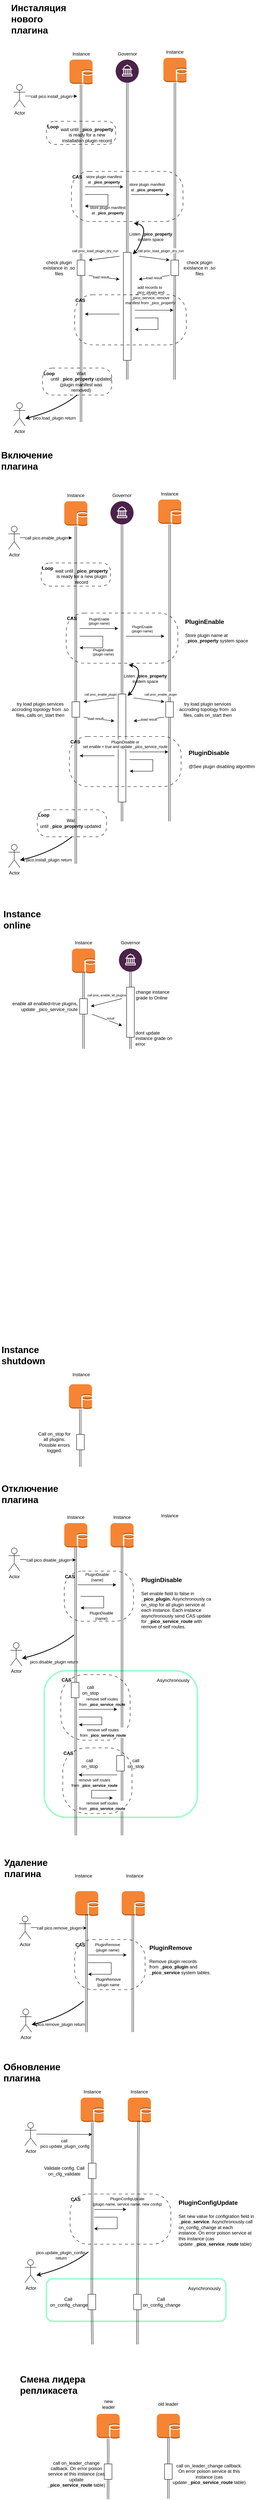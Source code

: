 <mxfile version="24.2.9" type="github">
  <diagram name="Страница — 1" id="yJk9gWLUSy9jOpeMOX59">
    <mxGraphModel dx="1434" dy="2998" grid="1" gridSize="10" guides="1" tooltips="1" connect="1" arrows="1" fold="1" page="1" pageScale="1" pageWidth="827" pageHeight="1169" math="0" shadow="0">
      <root>
        <mxCell id="0" />
        <mxCell id="1" parent="0" />
        <mxCell id="nsfrbgJ5Z7gYDLMjh5DC-166" value="" style="rounded=1;whiteSpace=wrap;html=1;gradientColor=none;strokeColor=#99FFCC;strokeWidth=4;" parent="1" vertex="1">
          <mxGeometry x="123.5" y="4500" width="466.5" height="110" as="geometry" />
        </mxCell>
        <mxCell id="nsfrbgJ5Z7gYDLMjh5DC-145" value="" style="rounded=1;whiteSpace=wrap;html=1;gradientColor=none;strokeColor=#99FFCC;strokeWidth=4;" parent="1" vertex="1">
          <mxGeometry x="118" y="2923" width="398" height="380" as="geometry" />
        </mxCell>
        <mxCell id="nsfrbgJ5Z7gYDLMjh5DC-144" value="" style="edgeStyle=orthogonalEdgeStyle;rounded=0;orthogonalLoop=1;jettySize=auto;html=1;shape=link;" parent="1" edge="1">
          <mxGeometry relative="1" as="geometry">
            <mxPoint x="200" y="3350" as="targetPoint" />
            <mxPoint x="199.44" y="2600" as="sourcePoint" />
          </mxGeometry>
        </mxCell>
        <mxCell id="r-Ovmt4nL4VXmbSpSEl5-34" value="" style="edgeStyle=orthogonalEdgeStyle;rounded=0;orthogonalLoop=1;jettySize=auto;html=1;shape=link;" parent="1" source="r-Ovmt4nL4VXmbSpSEl5-3" edge="1">
          <mxGeometry relative="1" as="geometry">
            <mxPoint x="443" y="720" as="targetPoint" />
            <mxPoint x="443.16" y="124.5" as="sourcePoint" />
          </mxGeometry>
        </mxCell>
        <mxCell id="r-Ovmt4nL4VXmbSpSEl5-16" value="&lt;b&gt;CAS&lt;/b&gt;" style="rounded=1;whiteSpace=wrap;html=1;fillColor=none;dashed=1;dashPattern=8 8;arcSize=36;align=left;horizontal=1;verticalAlign=top;" parent="1" vertex="1">
          <mxGeometry x="175" y="180" width="290" height="130" as="geometry" />
        </mxCell>
        <mxCell id="r-Ovmt4nL4VXmbSpSEl5-5" style="edgeStyle=orthogonalEdgeStyle;rounded=0;orthogonalLoop=1;jettySize=auto;html=1;shape=link;" parent="1" source="r-Ovmt4nL4VXmbSpSEl5-25" edge="1">
          <mxGeometry relative="1" as="geometry">
            <mxPoint x="320" y="720" as="targetPoint" />
          </mxGeometry>
        </mxCell>
        <mxCell id="r-Ovmt4nL4VXmbSpSEl5-1" value="" style="verticalLabelPosition=bottom;aspect=fixed;html=1;shape=mxgraph.salesforce.government2;" parent="1" vertex="1">
          <mxGeometry x="290" y="-110" width="60" height="60" as="geometry" />
        </mxCell>
        <mxCell id="r-Ovmt4nL4VXmbSpSEl5-4" style="edgeStyle=orthogonalEdgeStyle;rounded=0;orthogonalLoop=1;jettySize=auto;html=1;shape=link;" parent="1" source="r-Ovmt4nL4VXmbSpSEl5-2" edge="1">
          <mxGeometry relative="1" as="geometry">
            <mxPoint x="200" y="830" as="targetPoint" />
          </mxGeometry>
        </mxCell>
        <mxCell id="r-Ovmt4nL4VXmbSpSEl5-2" value="" style="outlineConnect=0;dashed=0;verticalLabelPosition=bottom;verticalAlign=top;align=center;html=1;shape=mxgraph.aws3.db_on_instance;fillColor=#F58534;gradientColor=none;" parent="1" vertex="1">
          <mxGeometry x="170" y="-110" width="60" height="64.5" as="geometry" />
        </mxCell>
        <mxCell id="r-Ovmt4nL4VXmbSpSEl5-3" value="" style="outlineConnect=0;dashed=0;verticalLabelPosition=bottom;verticalAlign=top;align=center;html=1;shape=mxgraph.aws3.db_on_instance;fillColor=#F58534;gradientColor=none;" parent="1" vertex="1">
          <mxGeometry x="414" y="-114.5" width="60" height="64.5" as="geometry" />
        </mxCell>
        <mxCell id="r-Ovmt4nL4VXmbSpSEl5-9" value="call pico.enable_plugin" style="edgeStyle=orthogonalEdgeStyle;rounded=0;orthogonalLoop=1;jettySize=auto;html=1;" parent="1" source="r-Ovmt4nL4VXmbSpSEl5-8" edge="1">
          <mxGeometry relative="1" as="geometry">
            <mxPoint x="190" y="-15" as="targetPoint" />
          </mxGeometry>
        </mxCell>
        <mxCell id="r-Ovmt4nL4VXmbSpSEl5-8" value="Actor" style="shape=umlActor;verticalLabelPosition=bottom;verticalAlign=top;html=1;outlineConnect=0;" parent="1" vertex="1">
          <mxGeometry x="25" y="-45.5" width="30" height="60" as="geometry" />
        </mxCell>
        <mxCell id="r-Ovmt4nL4VXmbSpSEl5-10" value="&lt;font style=&quot;font-size: 9px;&quot;&gt;PluginEnable&lt;/font&gt;&lt;div style=&quot;font-size: 9px;&quot;&gt;(plugin name)&lt;/div&gt;" style="endArrow=classic;html=1;rounded=0;labelBackgroundColor=none;" parent="1" edge="1">
          <mxGeometry y="20" width="50" height="50" relative="1" as="geometry">
            <mxPoint x="210" y="220" as="sourcePoint" />
            <mxPoint x="310" y="220" as="targetPoint" />
            <mxPoint as="offset" />
          </mxGeometry>
        </mxCell>
        <mxCell id="r-Ovmt4nL4VXmbSpSEl5-11" value="" style="endArrow=classic;html=1;rounded=0;labelBackgroundColor=none;" parent="1" edge="1">
          <mxGeometry width="50" height="50" relative="1" as="geometry">
            <mxPoint x="330" y="240" as="sourcePoint" />
            <mxPoint x="430" y="240" as="targetPoint" />
          </mxGeometry>
        </mxCell>
        <mxCell id="r-Ovmt4nL4VXmbSpSEl5-18" value="&lt;font style=&quot;font-size: 9px;&quot;&gt;PluginEnable&lt;/font&gt;&lt;div style=&quot;font-size: 9px;&quot;&gt;(plugin name)&lt;/div&gt;" style="edgeLabel;html=1;align=center;verticalAlign=middle;resizable=0;points=[];labelBackgroundColor=none;" parent="r-Ovmt4nL4VXmbSpSEl5-11" vertex="1" connectable="0">
          <mxGeometry x="-0.16" relative="1" as="geometry">
            <mxPoint y="-20" as="offset" />
          </mxGeometry>
        </mxCell>
        <mxCell id="r-Ovmt4nL4VXmbSpSEl5-12" value="" style="endArrow=classic;html=1;rounded=0;" parent="1" edge="1">
          <mxGeometry width="50" height="50" relative="1" as="geometry">
            <mxPoint x="270" y="270" as="sourcePoint" />
            <mxPoint x="210" y="270" as="targetPoint" />
          </mxGeometry>
        </mxCell>
        <mxCell id="r-Ovmt4nL4VXmbSpSEl5-13" value="&lt;font style=&quot;font-size: 9px;&quot;&gt;PluginEnable&lt;/font&gt;&lt;div style=&quot;font-size: 9px;&quot;&gt;(plugin name)&lt;/div&gt;" style="edgeLabel;html=1;align=center;verticalAlign=middle;resizable=0;points=[];labelBackgroundColor=none;" parent="r-Ovmt4nL4VXmbSpSEl5-12" vertex="1" connectable="0">
          <mxGeometry x="0.091" relative="1" as="geometry">
            <mxPoint x="33" y="10" as="offset" />
          </mxGeometry>
        </mxCell>
        <mxCell id="r-Ovmt4nL4VXmbSpSEl5-14" value="" style="endArrow=none;html=1;rounded=0;" parent="1" edge="1">
          <mxGeometry width="50" height="50" relative="1" as="geometry">
            <mxPoint x="210" y="240" as="sourcePoint" />
            <mxPoint x="250" y="240" as="targetPoint" />
          </mxGeometry>
        </mxCell>
        <mxCell id="r-Ovmt4nL4VXmbSpSEl5-15" value="" style="endArrow=none;html=1;rounded=0;" parent="1" edge="1">
          <mxGeometry width="50" height="50" relative="1" as="geometry">
            <mxPoint x="250" y="240" as="sourcePoint" />
            <mxPoint x="270" y="270" as="targetPoint" />
            <Array as="points">
              <mxPoint x="270" y="240" />
            </Array>
          </mxGeometry>
        </mxCell>
        <mxCell id="r-Ovmt4nL4VXmbSpSEl5-19" value="" style="rounded=0;whiteSpace=wrap;html=1;" parent="1" vertex="1">
          <mxGeometry x="190" y="410" width="20" height="40" as="geometry" />
        </mxCell>
        <mxCell id="r-Ovmt4nL4VXmbSpSEl5-20" value="&lt;span style=&quot;font-size: 8px;&quot;&gt;call&amp;nbsp;&lt;/span&gt;&lt;span style=&quot;font-size: 8px;&quot;&gt;proc_enable_plugin&lt;/span&gt;" style="endArrow=classic;html=1;rounded=0;" parent="1" edge="1">
          <mxGeometry x="0.692" y="19" width="50" height="50" relative="1" as="geometry">
            <mxPoint x="350" y="400" as="sourcePoint" />
            <mxPoint x="430" y="410" as="targetPoint" />
            <mxPoint as="offset" />
          </mxGeometry>
        </mxCell>
        <mxCell id="r-Ovmt4nL4VXmbSpSEl5-21" value="&lt;font style=&quot;font-size: 9px;&quot;&gt;load result&lt;/font&gt;" style="endArrow=classic;html=1;rounded=0;" parent="1" edge="1">
          <mxGeometry width="50" height="50" relative="1" as="geometry">
            <mxPoint x="430" y="450" as="sourcePoint" />
            <mxPoint x="350" y="460" as="targetPoint" />
          </mxGeometry>
        </mxCell>
        <mxCell id="r-Ovmt4nL4VXmbSpSEl5-22" value="" style="endArrow=classic;html=1;rounded=0;" parent="1" edge="1">
          <mxGeometry width="50" height="50" relative="1" as="geometry">
            <mxPoint x="220" y="450" as="sourcePoint" />
            <mxPoint x="300" y="460" as="targetPoint" />
          </mxGeometry>
        </mxCell>
        <mxCell id="r-Ovmt4nL4VXmbSpSEl5-33" value="&lt;font style=&quot;font-size: 9px;&quot;&gt;load result&lt;/font&gt;" style="edgeLabel;html=1;align=center;verticalAlign=middle;resizable=0;points=[];" parent="r-Ovmt4nL4VXmbSpSEl5-22" vertex="1" connectable="0">
          <mxGeometry x="-0.236" y="1" relative="1" as="geometry">
            <mxPoint as="offset" />
          </mxGeometry>
        </mxCell>
        <mxCell id="r-Ovmt4nL4VXmbSpSEl5-23" value="&lt;span style=&quot;font-size: 8px;&quot;&gt;call proc_enable_plugin&lt;/span&gt;" style="endArrow=classic;html=1;rounded=0;" parent="1" edge="1">
          <mxGeometry x="-0.146" y="-14" width="50" height="50" relative="1" as="geometry">
            <mxPoint x="300" y="400" as="sourcePoint" />
            <mxPoint x="220" y="410" as="targetPoint" />
            <mxPoint as="offset" />
          </mxGeometry>
        </mxCell>
        <mxCell id="r-Ovmt4nL4VXmbSpSEl5-26" value="" style="rounded=0;whiteSpace=wrap;html=1;" parent="1" vertex="1">
          <mxGeometry x="433.5" y="410" width="20" height="40" as="geometry" />
        </mxCell>
        <mxCell id="r-Ovmt4nL4VXmbSpSEl5-27" value="" style="edgeStyle=orthogonalEdgeStyle;rounded=0;orthogonalLoop=1;jettySize=auto;html=1;shape=link;" parent="1" source="r-Ovmt4nL4VXmbSpSEl5-1" target="r-Ovmt4nL4VXmbSpSEl5-25" edge="1">
          <mxGeometry relative="1" as="geometry">
            <mxPoint x="320" y="720" as="targetPoint" />
            <mxPoint x="320" y="120" as="sourcePoint" />
          </mxGeometry>
        </mxCell>
        <mxCell id="r-Ovmt4nL4VXmbSpSEl5-25" value="" style="rounded=0;whiteSpace=wrap;html=1;" parent="1" vertex="1">
          <mxGeometry x="310" y="390" width="20" height="280" as="geometry" />
        </mxCell>
        <mxCell id="r-Ovmt4nL4VXmbSpSEl5-31" value="try load plugin services accroding topology from .so files, calls on_start then" style="text;html=1;align=center;verticalAlign=middle;whiteSpace=wrap;rounded=0;" parent="1" vertex="1">
          <mxGeometry x="30" y="407.5" width="155" height="45" as="geometry" />
        </mxCell>
        <mxCell id="r-Ovmt4nL4VXmbSpSEl5-32" value="try load plugin services accroding topology from .so files, calls on_start then" style="text;html=1;align=center;verticalAlign=middle;whiteSpace=wrap;rounded=0;" parent="1" vertex="1">
          <mxGeometry x="465" y="407.5" width="155" height="45" as="geometry" />
        </mxCell>
        <mxCell id="r-Ovmt4nL4VXmbSpSEl5-35" value="&lt;b&gt;CAS&lt;/b&gt;" style="rounded=1;whiteSpace=wrap;html=1;fillColor=none;dashed=1;dashPattern=8 8;arcSize=36;align=left;horizontal=1;verticalAlign=top;" parent="1" vertex="1">
          <mxGeometry x="183.5" y="500" width="290" height="130" as="geometry" />
        </mxCell>
        <mxCell id="r-Ovmt4nL4VXmbSpSEl5-36" value="" style="endArrow=classic;html=1;rounded=0;labelBackgroundColor=none;" parent="1" edge="1">
          <mxGeometry width="50" height="50" relative="1" as="geometry">
            <mxPoint x="340" y="540" as="sourcePoint" />
            <mxPoint x="440" y="540" as="targetPoint" />
          </mxGeometry>
        </mxCell>
        <mxCell id="VrFXm81j6hOwq3N1MezP-101" value="&lt;font style=&quot;background-color: rgb(251, 251, 251); font-size: 10px;&quot;&gt;PluginDisable or&lt;br&gt;&lt;/font&gt;&lt;div style=&quot;background-color: rgb(251, 251, 251); font-size: 10px;&quot;&gt;set enable = true and update _pico_service_route&lt;/div&gt;" style="edgeLabel;html=1;align=center;verticalAlign=middle;resizable=0;points=[];" parent="r-Ovmt4nL4VXmbSpSEl5-36" vertex="1" connectable="0">
          <mxGeometry x="0.144" y="-2" relative="1" as="geometry">
            <mxPoint x="-69" y="-22" as="offset" />
          </mxGeometry>
        </mxCell>
        <mxCell id="r-Ovmt4nL4VXmbSpSEl5-38" value="" style="endArrow=classic;html=1;rounded=0;" parent="1" edge="1">
          <mxGeometry width="50" height="50" relative="1" as="geometry">
            <mxPoint x="300" y="550" as="sourcePoint" />
            <mxPoint x="210" y="550" as="targetPoint" />
          </mxGeometry>
        </mxCell>
        <mxCell id="r-Ovmt4nL4VXmbSpSEl5-40" value="" style="endArrow=classic;html=1;rounded=0;" parent="1" edge="1">
          <mxGeometry width="50" height="50" relative="1" as="geometry">
            <mxPoint x="400" y="590" as="sourcePoint" />
            <mxPoint x="340" y="590" as="targetPoint" />
          </mxGeometry>
        </mxCell>
        <mxCell id="r-Ovmt4nL4VXmbSpSEl5-42" value="" style="endArrow=none;html=1;rounded=0;" parent="1" edge="1">
          <mxGeometry width="50" height="50" relative="1" as="geometry">
            <mxPoint x="340" y="560" as="sourcePoint" />
            <mxPoint x="380" y="560" as="targetPoint" />
          </mxGeometry>
        </mxCell>
        <mxCell id="r-Ovmt4nL4VXmbSpSEl5-43" value="" style="endArrow=none;html=1;rounded=0;" parent="1" edge="1">
          <mxGeometry width="50" height="50" relative="1" as="geometry">
            <mxPoint x="380" y="560" as="sourcePoint" />
            <mxPoint x="400" y="590" as="targetPoint" />
            <Array as="points">
              <mxPoint x="400" y="560" />
            </Array>
          </mxGeometry>
        </mxCell>
        <mxCell id="r-Ovmt4nL4VXmbSpSEl5-46" value="Listen &lt;b&gt;_pico_property&lt;/b&gt;&lt;div&gt;system space&lt;/div&gt;" style="curved=1;endArrow=classic;html=1;rounded=0;exitX=0.559;exitY=1.031;exitDx=0;exitDy=0;exitPerimeter=0;entryX=1.222;entryY=0.017;entryDx=0;entryDy=0;entryPerimeter=0;strokeWidth=2;strokeColor=default;startArrow=classic;startFill=1;labelBackgroundColor=none;" parent="1" source="r-Ovmt4nL4VXmbSpSEl5-16" target="r-Ovmt4nL4VXmbSpSEl5-25" edge="1">
          <mxGeometry x="-0.006" y="19" width="50" height="50" relative="1" as="geometry">
            <mxPoint x="480" y="410" as="sourcePoint" />
            <mxPoint x="530" y="360" as="targetPoint" />
            <Array as="points">
              <mxPoint x="370" y="320" />
              <mxPoint x="350" y="380" />
            </Array>
            <mxPoint as="offset" />
          </mxGeometry>
        </mxCell>
        <mxCell id="r-Ovmt4nL4VXmbSpSEl5-52" value="Governor" style="text;html=1;align=center;verticalAlign=middle;whiteSpace=wrap;rounded=0;" parent="1" vertex="1">
          <mxGeometry x="290" y="-140" width="60" height="30" as="geometry" />
        </mxCell>
        <mxCell id="r-Ovmt4nL4VXmbSpSEl5-53" value="Instance" style="text;html=1;align=center;verticalAlign=middle;whiteSpace=wrap;rounded=0;" parent="1" vertex="1">
          <mxGeometry x="413.5" y="-144.5" width="60" height="30" as="geometry" />
        </mxCell>
        <mxCell id="r-Ovmt4nL4VXmbSpSEl5-54" value="Instance" style="text;html=1;align=center;verticalAlign=middle;whiteSpace=wrap;rounded=0;" parent="1" vertex="1">
          <mxGeometry x="170" y="-140" width="60" height="30" as="geometry" />
        </mxCell>
        <mxCell id="PDYjImMqWGdngjRvMfyT-1" value="&lt;h1 style=&quot;margin-top: 0px;&quot;&gt;Включение&amp;nbsp; плагина&lt;/h1&gt;" style="text;html=1;whiteSpace=wrap;overflow=hidden;rounded=0;" parent="1" vertex="1">
          <mxGeometry x="3.5" y="-250" width="180" height="120" as="geometry" />
        </mxCell>
        <mxCell id="PDYjImMqWGdngjRvMfyT-2" value="&lt;b&gt;Loop&lt;/b&gt;" style="rounded=1;whiteSpace=wrap;html=1;fillColor=none;dashed=1;dashPattern=8 8;arcSize=36;align=left;horizontal=1;verticalAlign=top;" parent="1" vertex="1">
          <mxGeometry x="110" y="50" width="180" height="60" as="geometry" />
        </mxCell>
        <mxCell id="PDYjImMqWGdngjRvMfyT-3" value="wait until&amp;nbsp;&lt;b style=&quot;text-align: left;&quot;&gt;_pico_property &lt;/b&gt;&lt;span style=&quot;text-align: left;&quot;&gt;is ready for a new plugin record&lt;/span&gt;" style="text;html=1;align=center;verticalAlign=middle;whiteSpace=wrap;rounded=0;" parent="1" vertex="1">
          <mxGeometry x="140" y="70" width="150" height="30" as="geometry" />
        </mxCell>
        <mxCell id="PDYjImMqWGdngjRvMfyT-4" value="&lt;b&gt;Loop&lt;/b&gt;" style="rounded=1;whiteSpace=wrap;html=1;fillColor=none;dashed=1;dashPattern=8 8;arcSize=36;align=left;horizontal=1;verticalAlign=top;" parent="1" vertex="1">
          <mxGeometry x="100" y="690" width="180" height="70" as="geometry" />
        </mxCell>
        <mxCell id="PDYjImMqWGdngjRvMfyT-6" value="Wait until&amp;nbsp;&lt;b&gt;_pico_property&amp;nbsp;&lt;/b&gt;updated&amp;nbsp;" style="text;html=1;align=center;verticalAlign=middle;whiteSpace=wrap;rounded=0;" parent="1" vertex="1">
          <mxGeometry x="118.25" y="710" width="140" height="30" as="geometry" />
        </mxCell>
        <mxCell id="PDYjImMqWGdngjRvMfyT-7" value="Actor" style="shape=umlActor;verticalLabelPosition=bottom;verticalAlign=top;html=1;outlineConnect=0;" parent="1" vertex="1">
          <mxGeometry x="25" y="780" width="30" height="60" as="geometry" />
        </mxCell>
        <mxCell id="PDYjImMqWGdngjRvMfyT-8" value="pico.install_plugin return" style="curved=1;endArrow=classic;html=1;rounded=0;exitX=0.5;exitY=1;exitDx=0;exitDy=0;entryX=1.222;entryY=0.017;entryDx=0;entryDy=0;entryPerimeter=0;strokeWidth=2;strokeColor=default;startArrow=none;startFill=0;labelBackgroundColor=none;" parent="1" source="PDYjImMqWGdngjRvMfyT-4" edge="1">
          <mxGeometry x="0.036" y="17" width="50" height="50" relative="1" as="geometry">
            <mxPoint x="58" y="740" as="sourcePoint" />
            <mxPoint x="55" y="821" as="targetPoint" />
            <Array as="points">
              <mxPoint x="140" y="800" />
            </Array>
            <mxPoint as="offset" />
          </mxGeometry>
        </mxCell>
        <mxCell id="PDYjImMqWGdngjRvMfyT-9" value="&lt;h1 style=&quot;margin-top: 0px;&quot;&gt;Instance online&amp;nbsp;&lt;/h1&gt;" style="text;html=1;whiteSpace=wrap;overflow=hidden;rounded=0;" parent="1" vertex="1">
          <mxGeometry x="10" y="940" width="180" height="70" as="geometry" />
        </mxCell>
        <mxCell id="PDYjImMqWGdngjRvMfyT-10" value="" style="outlineConnect=0;dashed=0;verticalLabelPosition=bottom;verticalAlign=top;align=center;html=1;shape=mxgraph.aws3.db_on_instance;fillColor=#F58534;gradientColor=none;" parent="1" vertex="1">
          <mxGeometry x="190" y="1050" width="60" height="64.5" as="geometry" />
        </mxCell>
        <mxCell id="PDYjImMqWGdngjRvMfyT-12" value="" style="rounded=0;whiteSpace=wrap;html=1;" parent="1" vertex="1">
          <mxGeometry x="210" y="1180" width="20" height="40" as="geometry" />
        </mxCell>
        <mxCell id="PDYjImMqWGdngjRvMfyT-14" value="enable all enabled=true plugins, update&amp;nbsp;_pico_service_route" style="text;html=1;align=right;verticalAlign=middle;whiteSpace=wrap;rounded=0;" parent="1" vertex="1">
          <mxGeometry x="33.25" y="1155" width="173.5" height="90" as="geometry" />
        </mxCell>
        <mxCell id="PDYjImMqWGdngjRvMfyT-16" value="" style="edgeStyle=orthogonalEdgeStyle;rounded=0;orthogonalLoop=1;jettySize=auto;html=1;shape=link;" parent="1" source="PDYjImMqWGdngjRvMfyT-12" edge="1">
          <mxGeometry relative="1" as="geometry">
            <mxPoint x="220" y="1310" as="targetPoint" />
            <mxPoint x="220" y="1220" as="sourcePoint" />
          </mxGeometry>
        </mxCell>
        <mxCell id="PDYjImMqWGdngjRvMfyT-28" value="Instance" style="text;html=1;align=center;verticalAlign=middle;whiteSpace=wrap;rounded=0;" parent="1" vertex="1">
          <mxGeometry x="190" y="1020" width="60" height="30" as="geometry" />
        </mxCell>
        <mxCell id="PDYjImMqWGdngjRvMfyT-50" value="&lt;h1 style=&quot;margin-top: 0px;&quot;&gt;Instance shutdown&lt;/h1&gt;" style="text;html=1;whiteSpace=wrap;overflow=hidden;rounded=0;" parent="1" vertex="1">
          <mxGeometry x="5" y="2070" width="180" height="70" as="geometry" />
        </mxCell>
        <mxCell id="PDYjImMqWGdngjRvMfyT-51" value="" style="outlineConnect=0;dashed=0;verticalLabelPosition=bottom;verticalAlign=top;align=center;html=1;shape=mxgraph.aws3.db_on_instance;fillColor=#F58534;gradientColor=none;" parent="1" vertex="1">
          <mxGeometry x="182" y="2180" width="60" height="64.5" as="geometry" />
        </mxCell>
        <mxCell id="PDYjImMqWGdngjRvMfyT-52" value="Instance" style="text;html=1;align=center;verticalAlign=middle;whiteSpace=wrap;rounded=0;" parent="1" vertex="1">
          <mxGeometry x="183.5" y="2140" width="60" height="30" as="geometry" />
        </mxCell>
        <mxCell id="PDYjImMqWGdngjRvMfyT-53" value="" style="edgeStyle=orthogonalEdgeStyle;rounded=0;orthogonalLoop=1;jettySize=auto;html=1;shape=link;" parent="1" source="PDYjImMqWGdngjRvMfyT-57" edge="1">
          <mxGeometry relative="1" as="geometry">
            <mxPoint x="211.5" y="2394" as="targetPoint" />
            <mxPoint x="211.52" y="2244.5" as="sourcePoint" />
          </mxGeometry>
        </mxCell>
        <mxCell id="PDYjImMqWGdngjRvMfyT-54" value="" style="edgeStyle=orthogonalEdgeStyle;rounded=0;orthogonalLoop=1;jettySize=auto;html=1;shape=link;entryX=0.5;entryY=0.975;entryDx=0;entryDy=0;entryPerimeter=0;exitX=0.5;exitY=0;exitDx=0;exitDy=0;" parent="1" target="PDYjImMqWGdngjRvMfyT-10" edge="1" source="PDYjImMqWGdngjRvMfyT-12">
          <mxGeometry relative="1" as="geometry">
            <mxPoint x="220" y="1120" as="targetPoint" />
            <mxPoint x="219.86" y="1150" as="sourcePoint" />
          </mxGeometry>
        </mxCell>
        <mxCell id="PDYjImMqWGdngjRvMfyT-58" value="" style="edgeStyle=orthogonalEdgeStyle;rounded=0;orthogonalLoop=1;jettySize=auto;html=1;shape=link;" parent="1" target="PDYjImMqWGdngjRvMfyT-57" edge="1">
          <mxGeometry relative="1" as="geometry">
            <mxPoint x="211.5" y="2394" as="targetPoint" />
            <mxPoint x="211.52" y="2244.5" as="sourcePoint" />
          </mxGeometry>
        </mxCell>
        <mxCell id="PDYjImMqWGdngjRvMfyT-57" value="" style="rounded=0;whiteSpace=wrap;html=1;" parent="1" vertex="1">
          <mxGeometry x="202" y="2310" width="20" height="40" as="geometry" />
        </mxCell>
        <mxCell id="PDYjImMqWGdngjRvMfyT-59" value="Call on_stop for all plugins. Possible errors logged." style="text;html=1;align=center;verticalAlign=middle;whiteSpace=wrap;rounded=0;" parent="1" vertex="1">
          <mxGeometry x="98.75" y="2290" width="91.25" height="80" as="geometry" />
        </mxCell>
        <mxCell id="PDYjImMqWGdngjRvMfyT-60" value="&lt;h1 style=&quot;margin-top: 0px;&quot;&gt;Удаление плагина&lt;/h1&gt;" style="text;html=1;whiteSpace=wrap;overflow=hidden;rounded=0;" parent="1" vertex="1">
          <mxGeometry x="11.75" y="3400" width="180" height="70" as="geometry" />
        </mxCell>
        <mxCell id="PDYjImMqWGdngjRvMfyT-62" value="&lt;b&gt;CAS&lt;/b&gt;" style="rounded=1;whiteSpace=wrap;html=1;fillColor=none;dashed=1;dashPattern=8 8;arcSize=36;align=left;horizontal=1;verticalAlign=top;" parent="1" vertex="1">
          <mxGeometry x="197" y="3620" width="183" height="130" as="geometry" />
        </mxCell>
        <mxCell id="PDYjImMqWGdngjRvMfyT-66" value="" style="outlineConnect=0;dashed=0;verticalLabelPosition=bottom;verticalAlign=top;align=center;html=1;shape=mxgraph.aws3.db_on_instance;fillColor=#F58534;gradientColor=none;" parent="1" vertex="1">
          <mxGeometry x="198.25" y="3494.5" width="60" height="64.5" as="geometry" />
        </mxCell>
        <mxCell id="PDYjImMqWGdngjRvMfyT-68" value="call pico.remove_plugin" style="edgeStyle=orthogonalEdgeStyle;rounded=0;orthogonalLoop=1;jettySize=auto;html=1;" parent="1" source="PDYjImMqWGdngjRvMfyT-69" edge="1">
          <mxGeometry relative="1" as="geometry">
            <mxPoint x="228.25" y="3590" as="targetPoint" />
          </mxGeometry>
        </mxCell>
        <mxCell id="PDYjImMqWGdngjRvMfyT-69" value="Actor" style="shape=umlActor;verticalLabelPosition=bottom;verticalAlign=top;html=1;outlineConnect=0;" parent="1" vertex="1">
          <mxGeometry x="53.25" y="3559" width="30" height="60" as="geometry" />
        </mxCell>
        <mxCell id="PDYjImMqWGdngjRvMfyT-70" value="&lt;font size=&quot;1&quot;&gt;PluginRemove&lt;br&gt;(plugin name)&lt;/font&gt;" style="endArrow=classic;html=1;rounded=0;labelBackgroundColor=none;" parent="1" edge="1">
          <mxGeometry y="20" width="50" height="50" relative="1" as="geometry">
            <mxPoint x="232" y="3660" as="sourcePoint" />
            <mxPoint x="332" y="3660" as="targetPoint" />
            <mxPoint as="offset" />
          </mxGeometry>
        </mxCell>
        <mxCell id="PDYjImMqWGdngjRvMfyT-73" value="" style="endArrow=classic;html=1;rounded=0;" parent="1" edge="1">
          <mxGeometry width="50" height="50" relative="1" as="geometry">
            <mxPoint x="292" y="3710" as="sourcePoint" />
            <mxPoint x="232" y="3710" as="targetPoint" />
          </mxGeometry>
        </mxCell>
        <mxCell id="nsfrbgJ5Z7gYDLMjh5DC-148" value="&lt;span style=&quot;font-size: x-small; background-color: rgb(251, 251, 251);&quot;&gt;PluginRemove&lt;/span&gt;&lt;br style=&quot;font-size: x-small; background-color: rgb(251, 251, 251);&quot;&gt;&lt;span style=&quot;font-size: x-small; background-color: rgb(251, 251, 251);&quot;&gt;(plugin name&lt;/span&gt;" style="edgeLabel;html=1;align=center;verticalAlign=middle;resizable=0;points=[];" parent="PDYjImMqWGdngjRvMfyT-73" vertex="1" connectable="0">
          <mxGeometry x="-0.691" y="-1" relative="1" as="geometry">
            <mxPoint x="1" y="21" as="offset" />
          </mxGeometry>
        </mxCell>
        <mxCell id="PDYjImMqWGdngjRvMfyT-75" value="" style="endArrow=none;html=1;rounded=0;" parent="1" edge="1">
          <mxGeometry width="50" height="50" relative="1" as="geometry">
            <mxPoint x="232" y="3680" as="sourcePoint" />
            <mxPoint x="272" y="3680" as="targetPoint" />
          </mxGeometry>
        </mxCell>
        <mxCell id="PDYjImMqWGdngjRvMfyT-76" value="" style="endArrow=none;html=1;rounded=0;" parent="1" edge="1">
          <mxGeometry width="50" height="50" relative="1" as="geometry">
            <mxPoint x="272" y="3680" as="sourcePoint" />
            <mxPoint x="292" y="3710" as="targetPoint" />
            <Array as="points">
              <mxPoint x="292" y="3680" />
            </Array>
          </mxGeometry>
        </mxCell>
        <mxCell id="PDYjImMqWGdngjRvMfyT-84" value="" style="rounded=0;orthogonalLoop=1;jettySize=auto;html=1;shape=link;" parent="1" edge="1">
          <mxGeometry relative="1" as="geometry">
            <mxPoint x="348" y="3860" as="targetPoint" />
            <mxPoint x="348.25" y="3554.5" as="sourcePoint" />
          </mxGeometry>
        </mxCell>
        <mxCell id="PDYjImMqWGdngjRvMfyT-100" value="Instance" style="text;html=1;align=center;verticalAlign=middle;whiteSpace=wrap;rounded=0;" parent="1" vertex="1">
          <mxGeometry x="322.5" y="3440" width="60" height="30" as="geometry" />
        </mxCell>
        <mxCell id="PDYjImMqWGdngjRvMfyT-102" value="Instance" style="text;html=1;align=center;verticalAlign=middle;whiteSpace=wrap;rounded=0;" parent="1" vertex="1">
          <mxGeometry x="190.25" y="3440" width="60" height="30" as="geometry" />
        </mxCell>
        <mxCell id="PDYjImMqWGdngjRvMfyT-107" value="Actor" style="shape=umlActor;verticalLabelPosition=bottom;verticalAlign=top;html=1;outlineConnect=0;" parent="1" vertex="1">
          <mxGeometry x="55" y="3800" width="30" height="60" as="geometry" />
        </mxCell>
        <mxCell id="PDYjImMqWGdngjRvMfyT-108" value="pico.remove_plugin return" style="curved=1;endArrow=classic;html=1;rounded=0;exitX=0.5;exitY=1;exitDx=0;exitDy=0;entryX=1.222;entryY=0.017;entryDx=0;entryDy=0;entryPerimeter=0;strokeWidth=2;strokeColor=default;startArrow=none;startFill=0;labelBackgroundColor=none;" parent="1" edge="1">
          <mxGeometry x="0.036" y="17" width="50" height="50" relative="1" as="geometry">
            <mxPoint x="220" y="3780" as="sourcePoint" />
            <mxPoint x="85" y="3841" as="targetPoint" />
            <Array as="points">
              <mxPoint x="170" y="3820" />
            </Array>
            <mxPoint as="offset" />
          </mxGeometry>
        </mxCell>
        <mxCell id="PDYjImMqWGdngjRvMfyT-112" value="&lt;h1 style=&quot;margin-top: 0px;&quot;&gt;Обновление плагина&lt;/h1&gt;" style="text;html=1;whiteSpace=wrap;overflow=hidden;rounded=0;" parent="1" vertex="1">
          <mxGeometry x="10.0" y="3930" width="180" height="70" as="geometry" />
        </mxCell>
        <mxCell id="PDYjImMqWGdngjRvMfyT-158" value="&lt;b&gt;CAS&lt;/b&gt;" style="rounded=1;whiteSpace=wrap;html=1;fillColor=none;dashed=1;dashPattern=8 8;arcSize=36;align=left;horizontal=1;verticalAlign=top;" parent="1" vertex="1">
          <mxGeometry x="185.06" y="4280" width="261.87" height="130" as="geometry" />
        </mxCell>
        <mxCell id="PDYjImMqWGdngjRvMfyT-161" style="rounded=0;orthogonalLoop=1;jettySize=auto;html=1;shape=link;" parent="1" source="nsfrbgJ5Z7gYDLMjh5DC-160" edge="1">
          <mxGeometry relative="1" as="geometry">
            <mxPoint x="243" y="4670" as="targetPoint" />
          </mxGeometry>
        </mxCell>
        <mxCell id="PDYjImMqWGdngjRvMfyT-162" value="" style="outlineConnect=0;dashed=0;verticalLabelPosition=bottom;verticalAlign=top;align=center;html=1;shape=mxgraph.aws3.db_on_instance;fillColor=#F58534;gradientColor=none;" parent="1" vertex="1">
          <mxGeometry x="212.5" y="4030" width="60" height="64.5" as="geometry" />
        </mxCell>
        <mxCell id="PDYjImMqWGdngjRvMfyT-164" value="call&amp;nbsp;&lt;div&gt;pico.update_plugin_config&lt;/div&gt;" style="rounded=0;orthogonalLoop=1;jettySize=auto;html=1;" parent="1" source="PDYjImMqWGdngjRvMfyT-165" edge="1">
          <mxGeometry x="0.011" y="-24" relative="1" as="geometry">
            <mxPoint x="242.5" y="4125.5" as="targetPoint" />
            <mxPoint as="offset" />
          </mxGeometry>
        </mxCell>
        <mxCell id="PDYjImMqWGdngjRvMfyT-165" value="Actor" style="shape=umlActor;verticalLabelPosition=bottom;verticalAlign=top;html=1;outlineConnect=0;" parent="1" vertex="1">
          <mxGeometry x="67.5" y="4094.5" width="30" height="60" as="geometry" />
        </mxCell>
        <mxCell id="PDYjImMqWGdngjRvMfyT-166" value="" style="endArrow=classic;html=1;rounded=0;labelBackgroundColor=none;entryX=0.558;entryY=0.308;entryDx=0;entryDy=0;entryPerimeter=0;" parent="1" target="PDYjImMqWGdngjRvMfyT-158" edge="1">
          <mxGeometry y="20" width="50" height="50" relative="1" as="geometry">
            <mxPoint x="247.56" y="4320" as="sourcePoint" />
            <mxPoint x="330.69" y="4320" as="targetPoint" />
            <mxPoint as="offset" />
          </mxGeometry>
        </mxCell>
        <mxCell id="PDYjImMqWGdngjRvMfyT-168" value="" style="endArrow=classic;html=1;rounded=0;" parent="1" edge="1">
          <mxGeometry width="50" height="50" relative="1" as="geometry">
            <mxPoint x="307.56" y="4370" as="sourcePoint" />
            <mxPoint x="247.56" y="4370" as="targetPoint" />
          </mxGeometry>
        </mxCell>
        <mxCell id="PDYjImMqWGdngjRvMfyT-169" value="" style="endArrow=none;html=1;rounded=0;" parent="1" edge="1">
          <mxGeometry width="50" height="50" relative="1" as="geometry">
            <mxPoint x="247.56" y="4340" as="sourcePoint" />
            <mxPoint x="287.56" y="4340" as="targetPoint" />
          </mxGeometry>
        </mxCell>
        <mxCell id="PDYjImMqWGdngjRvMfyT-170" value="" style="endArrow=none;html=1;rounded=0;" parent="1" edge="1">
          <mxGeometry width="50" height="50" relative="1" as="geometry">
            <mxPoint x="287.56" y="4340" as="sourcePoint" />
            <mxPoint x="307.56" y="4370" as="targetPoint" />
            <Array as="points">
              <mxPoint x="307.56" y="4340" />
            </Array>
          </mxGeometry>
        </mxCell>
        <mxCell id="PDYjImMqWGdngjRvMfyT-178" value="" style="rounded=0;orthogonalLoop=1;jettySize=auto;html=1;shape=link;" parent="1" source="nsfrbgJ5Z7gYDLMjh5DC-163" edge="1">
          <mxGeometry relative="1" as="geometry">
            <mxPoint x="360" y="4670" as="targetPoint" />
            <mxPoint x="362.5" y="4090.0" as="sourcePoint" />
          </mxGeometry>
        </mxCell>
        <mxCell id="PDYjImMqWGdngjRvMfyT-189" value="Instance" style="text;html=1;align=center;verticalAlign=middle;whiteSpace=wrap;rounded=0;" parent="1" vertex="1">
          <mxGeometry x="335" y="4000" width="60" height="30" as="geometry" />
        </mxCell>
        <mxCell id="PDYjImMqWGdngjRvMfyT-190" value="Instance" style="text;html=1;align=center;verticalAlign=middle;whiteSpace=wrap;rounded=0;" parent="1" vertex="1">
          <mxGeometry x="212.5" y="4000" width="60" height="30" as="geometry" />
        </mxCell>
        <mxCell id="PDYjImMqWGdngjRvMfyT-195" value="Actor" style="shape=umlActor;verticalLabelPosition=bottom;verticalAlign=top;html=1;outlineConnect=0;" parent="1" vertex="1">
          <mxGeometry x="67.5" y="4450" width="30" height="60" as="geometry" />
        </mxCell>
        <mxCell id="PDYjImMqWGdngjRvMfyT-196" value="pico.&lt;span style=&quot;background-color: rgb(255, 255, 255);&quot;&gt;update_plugin_config&lt;/span&gt;&lt;div&gt;&amp;nbsp;return&lt;/div&gt;" style="curved=1;endArrow=classic;html=1;rounded=0;exitX=0.5;exitY=1;exitDx=0;exitDy=0;entryX=1.222;entryY=0.017;entryDx=0;entryDy=0;entryPerimeter=0;strokeWidth=2;strokeColor=default;startArrow=none;startFill=0;labelBackgroundColor=none;" parent="1" edge="1">
          <mxGeometry x="0.038" y="-35" width="50" height="50" relative="1" as="geometry">
            <mxPoint x="232.5" y="4430" as="sourcePoint" />
            <mxPoint x="97.5" y="4491" as="targetPoint" />
            <Array as="points">
              <mxPoint x="182.5" y="4470" />
            </Array>
            <mxPoint as="offset" />
          </mxGeometry>
        </mxCell>
        <mxCell id="PDYjImMqWGdngjRvMfyT-202" value="&lt;font style=&quot;&quot; size=&quot;1&quot;&gt;&lt;span style=&quot;white-space: nowrap;&quot;&gt;PluginConfigUpdate&lt;/span&gt;&lt;/font&gt;&lt;div&gt;&lt;font style=&quot;&quot; size=&quot;1&quot;&gt;&lt;span style=&quot;white-space: nowrap;&quot;&gt;&amp;nbsp;(plugin name, service name, new config)&amp;nbsp;&lt;/span&gt;&lt;/font&gt;&lt;div style=&quot;font-size: 11px; white-space: nowrap;&quot;&gt;&lt;br&gt;&lt;/div&gt;&lt;/div&gt;" style="text;html=1;align=center;verticalAlign=middle;whiteSpace=wrap;rounded=0;" parent="1" vertex="1">
          <mxGeometry x="223.93" y="4290" width="220" height="30" as="geometry" />
        </mxCell>
        <mxCell id="PDYjImMqWGdngjRvMfyT-204" value="&lt;h1 style=&quot;margin-top: 0px;&quot;&gt;Смена лидера репликасета&lt;/h1&gt;" style="text;html=1;whiteSpace=wrap;overflow=hidden;rounded=0;" parent="1" vertex="1">
          <mxGeometry x="53.25" y="4740" width="212.5" height="70" as="geometry" />
        </mxCell>
        <mxCell id="PDYjImMqWGdngjRvMfyT-205" value="" style="outlineConnect=0;dashed=0;verticalLabelPosition=bottom;verticalAlign=top;align=center;html=1;shape=mxgraph.aws3.db_on_instance;fillColor=#F58534;gradientColor=none;" parent="1" vertex="1">
          <mxGeometry x="253.88" y="4850" width="60" height="64.5" as="geometry" />
        </mxCell>
        <mxCell id="PDYjImMqWGdngjRvMfyT-211" value="new leader" style="text;html=1;align=center;verticalAlign=middle;whiteSpace=wrap;rounded=0;" parent="1" vertex="1">
          <mxGeometry x="255.38" y="4810" width="60" height="30" as="geometry" />
        </mxCell>
        <mxCell id="PDYjImMqWGdngjRvMfyT-212" value="" style="outlineConnect=0;dashed=0;verticalLabelPosition=bottom;verticalAlign=top;align=center;html=1;shape=mxgraph.aws3.db_on_instance;fillColor=#F58534;gradientColor=none;" parent="1" vertex="1">
          <mxGeometry x="410.38" y="4850" width="60" height="64.5" as="geometry" />
        </mxCell>
        <mxCell id="PDYjImMqWGdngjRvMfyT-213" value="old leader" style="text;html=1;align=center;verticalAlign=middle;whiteSpace=wrap;rounded=0;" parent="1" vertex="1">
          <mxGeometry x="410.38" y="4810" width="60" height="30" as="geometry" />
        </mxCell>
        <mxCell id="PDYjImMqWGdngjRvMfyT-214" value="" style="edgeStyle=orthogonalEdgeStyle;rounded=0;orthogonalLoop=1;jettySize=auto;html=1;shape=link;exitX=0.5;exitY=0.975;exitDx=0;exitDy=0;exitPerimeter=0;" parent="1" source="PDYjImMqWGdngjRvMfyT-212" edge="1">
          <mxGeometry relative="1" as="geometry">
            <mxPoint x="440.25" y="5070" as="targetPoint" />
            <mxPoint x="440.4" y="4914.5" as="sourcePoint" />
          </mxGeometry>
        </mxCell>
        <mxCell id="PDYjImMqWGdngjRvMfyT-217" value="" style="rounded=0;whiteSpace=wrap;html=1;" parent="1" vertex="1">
          <mxGeometry x="430.38" y="4980" width="20" height="40" as="geometry" />
        </mxCell>
        <mxCell id="PDYjImMqWGdngjRvMfyT-227" value="call on_leader_change callback. On error poison service at this instance (cas update&amp;nbsp;&lt;b&gt;_pico_service_route&lt;/b&gt;&amp;nbsp;table)" style="text;html=1;align=center;verticalAlign=middle;whiteSpace=wrap;rounded=0;" parent="1" vertex="1">
          <mxGeometry x="463.25" y="4947" width="166.75" height="117" as="geometry" />
        </mxCell>
        <mxCell id="PDYjImMqWGdngjRvMfyT-230" value="" style="edgeStyle=orthogonalEdgeStyle;rounded=0;orthogonalLoop=1;jettySize=auto;html=1;shape=link;exitX=0.5;exitY=0.975;exitDx=0;exitDy=0;exitPerimeter=0;" parent="1" source="PDYjImMqWGdngjRvMfyT-231" edge="1">
          <mxGeometry relative="1" as="geometry">
            <mxPoint x="283.68" y="5071.5" as="targetPoint" />
            <mxPoint x="283.68" y="4914.5" as="sourcePoint" />
          </mxGeometry>
        </mxCell>
        <mxCell id="PDYjImMqWGdngjRvMfyT-232" value="" style="edgeStyle=orthogonalEdgeStyle;rounded=0;orthogonalLoop=1;jettySize=auto;html=1;shape=link;exitX=0.5;exitY=0.975;exitDx=0;exitDy=0;exitPerimeter=0;" parent="1" target="PDYjImMqWGdngjRvMfyT-231" edge="1">
          <mxGeometry relative="1" as="geometry">
            <mxPoint x="283.68" y="5071.5" as="targetPoint" />
            <mxPoint x="283.68" y="4914.5" as="sourcePoint" />
          </mxGeometry>
        </mxCell>
        <mxCell id="PDYjImMqWGdngjRvMfyT-231" value="" style="rounded=0;whiteSpace=wrap;html=1;" parent="1" vertex="1">
          <mxGeometry x="273.88" y="4980" width="20" height="40" as="geometry" />
        </mxCell>
        <mxCell id="PDYjImMqWGdngjRvMfyT-233" value="call on_leader_change callback. On error poison service at this instance (cas update &lt;b&gt;_pico_service_route&lt;/b&gt;&amp;nbsp;table)" style="text;html=1;align=center;verticalAlign=middle;whiteSpace=wrap;rounded=0;" parent="1" vertex="1">
          <mxGeometry x="134.26" y="4947" width="135" height="117" as="geometry" />
        </mxCell>
        <mxCell id="VrFXm81j6hOwq3N1MezP-1" value="&lt;h1 style=&quot;margin-top: 0px;&quot;&gt;Инсталяция нового плагина&lt;/h1&gt;" style="text;html=1;whiteSpace=wrap;overflow=hidden;rounded=0;" parent="1" vertex="1">
          <mxGeometry x="30" y="-1410" width="180" height="120" as="geometry" />
        </mxCell>
        <mxCell id="VrFXm81j6hOwq3N1MezP-49" value="" style="edgeStyle=orthogonalEdgeStyle;rounded=0;orthogonalLoop=1;jettySize=auto;html=1;shape=link;" parent="1" source="VrFXm81j6hOwq3N1MezP-55" edge="1">
          <mxGeometry relative="1" as="geometry">
            <mxPoint x="456.5" y="-425.5" as="targetPoint" />
            <mxPoint x="456.66" y="-1021" as="sourcePoint" />
          </mxGeometry>
        </mxCell>
        <mxCell id="VrFXm81j6hOwq3N1MezP-50" value="&lt;b&gt;CAS&lt;/b&gt;" style="rounded=1;whiteSpace=wrap;html=1;fillColor=none;dashed=1;dashPattern=8 8;arcSize=36;align=left;horizontal=1;verticalAlign=top;" parent="1" vertex="1">
          <mxGeometry x="188.5" y="-965.5" width="290" height="130" as="geometry" />
        </mxCell>
        <mxCell id="VrFXm81j6hOwq3N1MezP-51" style="edgeStyle=orthogonalEdgeStyle;rounded=0;orthogonalLoop=1;jettySize=auto;html=1;shape=link;" parent="1" source="VrFXm81j6hOwq3N1MezP-73" edge="1">
          <mxGeometry relative="1" as="geometry">
            <mxPoint x="333.5" y="-425.5" as="targetPoint" />
          </mxGeometry>
        </mxCell>
        <mxCell id="VrFXm81j6hOwq3N1MezP-52" value="" style="verticalLabelPosition=bottom;aspect=fixed;html=1;shape=mxgraph.salesforce.government2;" parent="1" vertex="1">
          <mxGeometry x="303.5" y="-1255.5" width="60" height="60" as="geometry" />
        </mxCell>
        <mxCell id="VrFXm81j6hOwq3N1MezP-53" style="edgeStyle=orthogonalEdgeStyle;rounded=0;orthogonalLoop=1;jettySize=auto;html=1;shape=link;" parent="1" source="VrFXm81j6hOwq3N1MezP-54" edge="1">
          <mxGeometry relative="1" as="geometry">
            <mxPoint x="213.5" y="-315.5" as="targetPoint" />
          </mxGeometry>
        </mxCell>
        <mxCell id="VrFXm81j6hOwq3N1MezP-54" value="" style="outlineConnect=0;dashed=0;verticalLabelPosition=bottom;verticalAlign=top;align=center;html=1;shape=mxgraph.aws3.db_on_instance;fillColor=#F58534;gradientColor=none;" parent="1" vertex="1">
          <mxGeometry x="183.5" y="-1255.5" width="60" height="64.5" as="geometry" />
        </mxCell>
        <mxCell id="VrFXm81j6hOwq3N1MezP-55" value="" style="outlineConnect=0;dashed=0;verticalLabelPosition=bottom;verticalAlign=top;align=center;html=1;shape=mxgraph.aws3.db_on_instance;fillColor=#F58534;gradientColor=none;" parent="1" vertex="1">
          <mxGeometry x="427.5" y="-1260" width="60" height="64.5" as="geometry" />
        </mxCell>
        <mxCell id="VrFXm81j6hOwq3N1MezP-56" value="call pico.install_plugin" style="edgeStyle=orthogonalEdgeStyle;rounded=0;orthogonalLoop=1;jettySize=auto;html=1;" parent="1" source="VrFXm81j6hOwq3N1MezP-57" edge="1">
          <mxGeometry relative="1" as="geometry">
            <mxPoint x="203.5" y="-1160.5" as="targetPoint" />
          </mxGeometry>
        </mxCell>
        <mxCell id="VrFXm81j6hOwq3N1MezP-57" value="Actor" style="shape=umlActor;verticalLabelPosition=bottom;verticalAlign=top;html=1;outlineConnect=0;" parent="1" vertex="1">
          <mxGeometry x="38.5" y="-1191" width="30" height="60" as="geometry" />
        </mxCell>
        <mxCell id="VrFXm81j6hOwq3N1MezP-58" value="&lt;font size=&quot;1&quot;&gt;store plugin manifest&amp;nbsp;&lt;/font&gt;&lt;div&gt;&lt;font size=&quot;1&quot;&gt;at&amp;nbsp;&lt;b&gt;_pico_property&lt;/b&gt;&lt;/font&gt;&lt;b style=&quot;font-size: 12px; text-align: left; white-space: normal;&quot;&gt;&amp;nbsp;&lt;/b&gt;&lt;/div&gt;" style="endArrow=classic;html=1;rounded=0;labelBackgroundColor=none;" parent="1" edge="1">
          <mxGeometry y="20" width="50" height="50" relative="1" as="geometry">
            <mxPoint x="223.5" y="-925.5" as="sourcePoint" />
            <mxPoint x="323.5" y="-925.5" as="targetPoint" />
            <mxPoint as="offset" />
          </mxGeometry>
        </mxCell>
        <mxCell id="VrFXm81j6hOwq3N1MezP-59" value="" style="endArrow=classic;html=1;rounded=0;labelBackgroundColor=none;" parent="1" edge="1">
          <mxGeometry width="50" height="50" relative="1" as="geometry">
            <mxPoint x="343.5" y="-905.5" as="sourcePoint" />
            <mxPoint x="443.5" y="-905.5" as="targetPoint" />
          </mxGeometry>
        </mxCell>
        <mxCell id="VrFXm81j6hOwq3N1MezP-60" value="&lt;font size=&quot;1&quot;&gt;store plugin manifest&amp;nbsp;&lt;/font&gt;&lt;div&gt;&lt;font size=&quot;1&quot;&gt;at&amp;nbsp;&lt;b&gt;_pico_property&lt;/b&gt;&lt;/font&gt;&lt;b style=&quot;font-size: 12px; text-align: left; white-space: normal;&quot;&gt;&amp;nbsp;&lt;/b&gt;&lt;/div&gt;" style="edgeLabel;html=1;align=center;verticalAlign=middle;resizable=0;points=[];labelBackgroundColor=none;" parent="VrFXm81j6hOwq3N1MezP-59" vertex="1" connectable="0">
          <mxGeometry x="-0.16" relative="1" as="geometry">
            <mxPoint y="-20" as="offset" />
          </mxGeometry>
        </mxCell>
        <mxCell id="VrFXm81j6hOwq3N1MezP-61" value="" style="endArrow=classic;html=1;rounded=0;" parent="1" edge="1">
          <mxGeometry width="50" height="50" relative="1" as="geometry">
            <mxPoint x="283.5" y="-875.5" as="sourcePoint" />
            <mxPoint x="223.5" y="-875.5" as="targetPoint" />
          </mxGeometry>
        </mxCell>
        <mxCell id="VrFXm81j6hOwq3N1MezP-62" value="&lt;font size=&quot;1&quot;&gt;store plugin manifest&amp;nbsp;&lt;/font&gt;&lt;div&gt;&lt;font size=&quot;1&quot;&gt;at&amp;nbsp;&lt;b&gt;_pico_property&lt;/b&gt;&lt;/font&gt;&lt;b style=&quot;font-size: 12px; text-align: left; white-space: normal;&quot;&gt;&amp;nbsp;&lt;/b&gt;&lt;/div&gt;" style="edgeLabel;html=1;align=center;verticalAlign=middle;resizable=0;points=[];labelBackgroundColor=none;" parent="VrFXm81j6hOwq3N1MezP-61" vertex="1" connectable="0">
          <mxGeometry x="0.091" relative="1" as="geometry">
            <mxPoint x="33" y="10" as="offset" />
          </mxGeometry>
        </mxCell>
        <mxCell id="VrFXm81j6hOwq3N1MezP-63" value="" style="endArrow=none;html=1;rounded=0;" parent="1" edge="1">
          <mxGeometry width="50" height="50" relative="1" as="geometry">
            <mxPoint x="223.5" y="-905.5" as="sourcePoint" />
            <mxPoint x="263.5" y="-905.5" as="targetPoint" />
          </mxGeometry>
        </mxCell>
        <mxCell id="VrFXm81j6hOwq3N1MezP-64" value="" style="endArrow=none;html=1;rounded=0;" parent="1" edge="1">
          <mxGeometry width="50" height="50" relative="1" as="geometry">
            <mxPoint x="263.5" y="-905.5" as="sourcePoint" />
            <mxPoint x="283.5" y="-875.5" as="targetPoint" />
            <Array as="points">
              <mxPoint x="283.5" y="-905.5" />
            </Array>
          </mxGeometry>
        </mxCell>
        <mxCell id="VrFXm81j6hOwq3N1MezP-65" value="" style="rounded=0;whiteSpace=wrap;html=1;" parent="1" vertex="1">
          <mxGeometry x="203.5" y="-735.5" width="20" height="40" as="geometry" />
        </mxCell>
        <mxCell id="VrFXm81j6hOwq3N1MezP-66" value="&lt;span style=&quot;font-size: 9px;&quot;&gt;call proc_load_plugin_dry_run&lt;/span&gt;" style="endArrow=classic;html=1;rounded=0;" parent="1" edge="1">
          <mxGeometry x="0.346" y="21" width="50" height="50" relative="1" as="geometry">
            <mxPoint x="363.5" y="-745.5" as="sourcePoint" />
            <mxPoint x="443.5" y="-735.5" as="targetPoint" />
            <mxPoint as="offset" />
          </mxGeometry>
        </mxCell>
        <mxCell id="VrFXm81j6hOwq3N1MezP-67" value="&lt;font style=&quot;font-size: 9px;&quot;&gt;load result&lt;/font&gt;" style="endArrow=classic;html=1;rounded=0;" parent="1" edge="1">
          <mxGeometry width="50" height="50" relative="1" as="geometry">
            <mxPoint x="443.5" y="-695.5" as="sourcePoint" />
            <mxPoint x="363.5" y="-685.5" as="targetPoint" />
          </mxGeometry>
        </mxCell>
        <mxCell id="VrFXm81j6hOwq3N1MezP-68" value="" style="endArrow=classic;html=1;rounded=0;" parent="1" edge="1">
          <mxGeometry width="50" height="50" relative="1" as="geometry">
            <mxPoint x="233.5" y="-695.5" as="sourcePoint" />
            <mxPoint x="313.5" y="-685.5" as="targetPoint" />
          </mxGeometry>
        </mxCell>
        <mxCell id="VrFXm81j6hOwq3N1MezP-69" value="&lt;font style=&quot;font-size: 9px;&quot;&gt;load result&lt;/font&gt;" style="edgeLabel;html=1;align=center;verticalAlign=middle;resizable=0;points=[];" parent="VrFXm81j6hOwq3N1MezP-68" vertex="1" connectable="0">
          <mxGeometry x="-0.236" y="1" relative="1" as="geometry">
            <mxPoint as="offset" />
          </mxGeometry>
        </mxCell>
        <mxCell id="VrFXm81j6hOwq3N1MezP-70" value="&lt;span style=&quot;font-size: 9px;&quot;&gt;call proc_load_plugin_dry_run&lt;/span&gt;" style="endArrow=classic;html=1;rounded=0;" parent="1" edge="1">
          <mxGeometry x="0.518" y="-22" width="50" height="50" relative="1" as="geometry">
            <mxPoint x="313.5" y="-745.5" as="sourcePoint" />
            <mxPoint x="233.5" y="-735.5" as="targetPoint" />
            <mxPoint as="offset" />
          </mxGeometry>
        </mxCell>
        <mxCell id="VrFXm81j6hOwq3N1MezP-71" value="" style="rounded=0;whiteSpace=wrap;html=1;" parent="1" vertex="1">
          <mxGeometry x="447" y="-735.5" width="20" height="40" as="geometry" />
        </mxCell>
        <mxCell id="VrFXm81j6hOwq3N1MezP-72" value="" style="edgeStyle=orthogonalEdgeStyle;rounded=0;orthogonalLoop=1;jettySize=auto;html=1;shape=link;" parent="1" source="VrFXm81j6hOwq3N1MezP-52" target="VrFXm81j6hOwq3N1MezP-73" edge="1">
          <mxGeometry relative="1" as="geometry">
            <mxPoint x="333.5" y="-425.5" as="targetPoint" />
            <mxPoint x="333.5" y="-1025.5" as="sourcePoint" />
          </mxGeometry>
        </mxCell>
        <mxCell id="VrFXm81j6hOwq3N1MezP-73" value="" style="rounded=0;whiteSpace=wrap;html=1;" parent="1" vertex="1">
          <mxGeometry x="323.5" y="-755.5" width="20" height="280" as="geometry" />
        </mxCell>
        <mxCell id="VrFXm81j6hOwq3N1MezP-74" value="check plugin existance in .so files" style="text;html=1;align=center;verticalAlign=middle;whiteSpace=wrap;rounded=0;" parent="1" vertex="1">
          <mxGeometry x="113.5" y="-738" width="85" height="45" as="geometry" />
        </mxCell>
        <mxCell id="VrFXm81j6hOwq3N1MezP-75" value="check plugin existance in .so files" style="text;html=1;align=center;verticalAlign=middle;whiteSpace=wrap;rounded=0;" parent="1" vertex="1">
          <mxGeometry x="478.5" y="-738" width="85" height="45" as="geometry" />
        </mxCell>
        <mxCell id="VrFXm81j6hOwq3N1MezP-76" value="&lt;b&gt;CAS&lt;/b&gt;" style="rounded=1;whiteSpace=wrap;html=1;fillColor=none;dashed=1;dashPattern=8 8;arcSize=36;align=left;horizontal=1;verticalAlign=top;" parent="1" vertex="1">
          <mxGeometry x="197" y="-645.5" width="290" height="130" as="geometry" />
        </mxCell>
        <mxCell id="VrFXm81j6hOwq3N1MezP-77" value="" style="endArrow=classic;html=1;rounded=0;labelBackgroundColor=none;" parent="1" edge="1">
          <mxGeometry width="50" height="50" relative="1" as="geometry">
            <mxPoint x="353.5" y="-605.5" as="sourcePoint" />
            <mxPoint x="453.5" y="-605.5" as="targetPoint" />
          </mxGeometry>
        </mxCell>
        <mxCell id="VrFXm81j6hOwq3N1MezP-78" value="&lt;span style=&quot;font-size: 10px;&quot;&gt;add records to&amp;nbsp;&lt;/span&gt;&lt;div&gt;&lt;span style=&quot;font-size: 10px;&quot;&gt;_pico_plugin and&amp;nbsp;&lt;/span&gt;&lt;div&gt;&lt;span style=&quot;font-size: 10px;&quot;&gt;_pico_service, remove&lt;/span&gt;&lt;/div&gt;&lt;/div&gt;&lt;div&gt;&lt;span style=&quot;font-size: 10px;&quot;&gt;manifest from _pico_property&lt;/span&gt;&lt;/div&gt;" style="edgeLabel;html=1;align=center;verticalAlign=middle;resizable=0;points=[];labelBackgroundColor=none;" parent="VrFXm81j6hOwq3N1MezP-77" vertex="1" connectable="0">
          <mxGeometry x="-0.16" relative="1" as="geometry">
            <mxPoint x="-3" y="-40" as="offset" />
          </mxGeometry>
        </mxCell>
        <mxCell id="VrFXm81j6hOwq3N1MezP-79" value="" style="endArrow=classic;html=1;rounded=0;" parent="1" edge="1">
          <mxGeometry width="50" height="50" relative="1" as="geometry">
            <mxPoint x="313.5" y="-595.5" as="sourcePoint" />
            <mxPoint x="223.5" y="-595.5" as="targetPoint" />
          </mxGeometry>
        </mxCell>
        <mxCell id="VrFXm81j6hOwq3N1MezP-80" value="&lt;div&gt;&lt;font size=&quot;1&quot;&gt;&lt;br&gt;&lt;/font&gt;&lt;/div&gt;" style="edgeLabel;html=1;align=center;verticalAlign=middle;resizable=0;points=[];labelBackgroundColor=none;" parent="VrFXm81j6hOwq3N1MezP-79" vertex="1" connectable="0">
          <mxGeometry x="0.091" relative="1" as="geometry">
            <mxPoint x="9" y="20" as="offset" />
          </mxGeometry>
        </mxCell>
        <mxCell id="VrFXm81j6hOwq3N1MezP-81" value="" style="endArrow=classic;html=1;rounded=0;" parent="1" edge="1">
          <mxGeometry width="50" height="50" relative="1" as="geometry">
            <mxPoint x="413.5" y="-555.5" as="sourcePoint" />
            <mxPoint x="353.5" y="-555.5" as="targetPoint" />
          </mxGeometry>
        </mxCell>
        <mxCell id="VrFXm81j6hOwq3N1MezP-83" value="" style="endArrow=none;html=1;rounded=0;" parent="1" edge="1">
          <mxGeometry width="50" height="50" relative="1" as="geometry">
            <mxPoint x="353.5" y="-585.5" as="sourcePoint" />
            <mxPoint x="393.5" y="-585.5" as="targetPoint" />
          </mxGeometry>
        </mxCell>
        <mxCell id="VrFXm81j6hOwq3N1MezP-84" value="" style="endArrow=none;html=1;rounded=0;" parent="1" edge="1">
          <mxGeometry width="50" height="50" relative="1" as="geometry">
            <mxPoint x="393.5" y="-585.5" as="sourcePoint" />
            <mxPoint x="413.5" y="-555.5" as="targetPoint" />
            <Array as="points">
              <mxPoint x="413.5" y="-585.5" />
            </Array>
          </mxGeometry>
        </mxCell>
        <mxCell id="VrFXm81j6hOwq3N1MezP-87" value="Listen &lt;b&gt;_pico_property&lt;/b&gt;&lt;div&gt;system space&lt;/div&gt;" style="curved=1;endArrow=classic;html=1;rounded=0;exitX=0.559;exitY=1.031;exitDx=0;exitDy=0;exitPerimeter=0;entryX=1.222;entryY=0.017;entryDx=0;entryDy=0;entryPerimeter=0;strokeWidth=2;strokeColor=default;startArrow=classic;startFill=1;labelBackgroundColor=none;" parent="1" source="VrFXm81j6hOwq3N1MezP-50" target="VrFXm81j6hOwq3N1MezP-73" edge="1">
          <mxGeometry x="-0.006" y="19" width="50" height="50" relative="1" as="geometry">
            <mxPoint x="493.5" y="-735.5" as="sourcePoint" />
            <mxPoint x="543.5" y="-785.5" as="targetPoint" />
            <Array as="points">
              <mxPoint x="383.5" y="-825.5" />
              <mxPoint x="363.5" y="-765.5" />
            </Array>
            <mxPoint as="offset" />
          </mxGeometry>
        </mxCell>
        <mxCell id="VrFXm81j6hOwq3N1MezP-88" value="Governor" style="text;html=1;align=center;verticalAlign=middle;whiteSpace=wrap;rounded=0;" parent="1" vertex="1">
          <mxGeometry x="303.5" y="-1285.5" width="60" height="30" as="geometry" />
        </mxCell>
        <mxCell id="VrFXm81j6hOwq3N1MezP-89" value="Instance" style="text;html=1;align=center;verticalAlign=middle;whiteSpace=wrap;rounded=0;" parent="1" vertex="1">
          <mxGeometry x="427" y="-1290" width="60" height="30" as="geometry" />
        </mxCell>
        <mxCell id="VrFXm81j6hOwq3N1MezP-90" value="Instance" style="text;html=1;align=center;verticalAlign=middle;whiteSpace=wrap;rounded=0;" parent="1" vertex="1">
          <mxGeometry x="183.5" y="-1285.5" width="60" height="30" as="geometry" />
        </mxCell>
        <mxCell id="VrFXm81j6hOwq3N1MezP-91" value="&lt;b&gt;Loop&lt;/b&gt;" style="rounded=1;whiteSpace=wrap;html=1;fillColor=none;dashed=1;dashPattern=8 8;arcSize=36;align=left;horizontal=1;verticalAlign=top;" parent="1" vertex="1">
          <mxGeometry x="123.5" y="-1095.5" width="180" height="60" as="geometry" />
        </mxCell>
        <mxCell id="VrFXm81j6hOwq3N1MezP-92" value="wait until&amp;nbsp;&lt;b style=&quot;text-align: left;&quot;&gt;_pico_property &lt;/b&gt;&lt;span style=&quot;text-align: left;&quot;&gt;is ready for a new installation plugin record&lt;/span&gt;" style="text;html=1;align=center;verticalAlign=middle;whiteSpace=wrap;rounded=0;" parent="1" vertex="1">
          <mxGeometry x="153.5" y="-1075.5" width="150" height="30" as="geometry" />
        </mxCell>
        <mxCell id="VrFXm81j6hOwq3N1MezP-93" value="&lt;b&gt;Loop&lt;/b&gt;" style="rounded=1;whiteSpace=wrap;html=1;fillColor=none;dashed=1;dashPattern=8 8;arcSize=36;align=left;horizontal=1;verticalAlign=top;" parent="1" vertex="1">
          <mxGeometry x="113.5" y="-455.5" width="180" height="70" as="geometry" />
        </mxCell>
        <mxCell id="VrFXm81j6hOwq3N1MezP-94" value="Wait until&amp;nbsp;&lt;b&gt;_pico_property&amp;nbsp;&lt;/b&gt;updated (plugin manifest was removed)" style="text;html=1;align=center;verticalAlign=middle;whiteSpace=wrap;rounded=0;" parent="1" vertex="1">
          <mxGeometry x="143.5" y="-435.5" width="140" height="30" as="geometry" />
        </mxCell>
        <mxCell id="VrFXm81j6hOwq3N1MezP-95" value="Actor" style="shape=umlActor;verticalLabelPosition=bottom;verticalAlign=top;html=1;outlineConnect=0;" parent="1" vertex="1">
          <mxGeometry x="38.5" y="-365.5" width="30" height="60" as="geometry" />
        </mxCell>
        <mxCell id="VrFXm81j6hOwq3N1MezP-96" value="pico.load_plugin return" style="curved=1;endArrow=classic;html=1;rounded=0;exitX=0.5;exitY=1;exitDx=0;exitDy=0;entryX=1.222;entryY=0.017;entryDx=0;entryDy=0;entryPerimeter=0;strokeWidth=2;strokeColor=default;startArrow=none;startFill=0;labelBackgroundColor=none;" parent="1" source="VrFXm81j6hOwq3N1MezP-93" edge="1">
          <mxGeometry x="0.036" y="17" width="50" height="50" relative="1" as="geometry">
            <mxPoint x="71.5" y="-405.5" as="sourcePoint" />
            <mxPoint x="68.5" y="-324.5" as="targetPoint" />
            <Array as="points">
              <mxPoint x="153.5" y="-345.5" />
            </Array>
            <mxPoint as="offset" />
          </mxGeometry>
        </mxCell>
        <mxCell id="VrFXm81j6hOwq3N1MezP-100" value="&lt;h1&gt;&lt;span style=&quot;text-align: center; white-space: nowrap;&quot;&gt;&lt;font style=&quot;font-size: 16px;&quot;&gt;PluginDisable&lt;/font&gt;&lt;/span&gt;&lt;br&gt;&lt;/h1&gt;&lt;p style=&quot;&quot;&gt;@See plugin disabling algorithm&lt;/p&gt;" style="text;html=1;spacing=5;spacingTop=-20;whiteSpace=wrap;overflow=hidden;rounded=0;" parent="1" vertex="1">
          <mxGeometry x="487.5" y="520" width="190" height="110" as="geometry" />
        </mxCell>
        <mxCell id="VrFXm81j6hOwq3N1MezP-103" value="&lt;h1 style=&quot;&quot;&gt;&lt;span style=&quot;font-size: 16px; white-space: nowrap;&quot;&gt;PluginEnable&lt;/span&gt;&lt;br&gt;&lt;/h1&gt;&lt;p&gt;Store plugin name at &lt;b&gt;_pico_property&lt;/b&gt; system space&lt;/p&gt;" style="text;html=1;spacing=5;spacingTop=-20;whiteSpace=wrap;overflow=hidden;rounded=0;" parent="1" vertex="1">
          <mxGeometry x="478.5" y="180" width="190" height="120" as="geometry" />
        </mxCell>
        <mxCell id="nsfrbgJ5Z7gYDLMjh5DC-22" value="&lt;h1 style=&quot;margin-top: 0px;&quot;&gt;Отключение плагина&lt;/h1&gt;" style="text;html=1;whiteSpace=wrap;overflow=hidden;rounded=0;" parent="1" vertex="1">
          <mxGeometry x="5" y="2430" width="180" height="70" as="geometry" />
        </mxCell>
        <mxCell id="nsfrbgJ5Z7gYDLMjh5DC-65" value="&lt;b&gt;CAS&lt;/b&gt;" style="rounded=1;whiteSpace=wrap;html=1;fillColor=none;dashed=1;dashPattern=8 8;arcSize=36;align=left;horizontal=1;verticalAlign=top;" parent="1" vertex="1">
          <mxGeometry x="170" y="2664.5" width="180" height="130" as="geometry" />
        </mxCell>
        <mxCell id="nsfrbgJ5Z7gYDLMjh5DC-66" style="edgeStyle=orthogonalEdgeStyle;rounded=0;orthogonalLoop=1;jettySize=auto;html=1;shape=link;" parent="1" edge="1">
          <mxGeometry relative="1" as="geometry">
            <mxPoint x="320" y="3350" as="targetPoint" />
            <mxPoint x="320.0" y="3320" as="sourcePoint" />
          </mxGeometry>
        </mxCell>
        <mxCell id="nsfrbgJ5Z7gYDLMjh5DC-69" value="" style="outlineConnect=0;dashed=0;verticalLabelPosition=bottom;verticalAlign=top;align=center;html=1;shape=mxgraph.aws3.db_on_instance;fillColor=#F58534;gradientColor=none;" parent="1" vertex="1">
          <mxGeometry x="170" y="2540" width="60" height="64.5" as="geometry" />
        </mxCell>
        <mxCell id="nsfrbgJ5Z7gYDLMjh5DC-71" value="call pico.disable_plugin" style="edgeStyle=orthogonalEdgeStyle;rounded=0;orthogonalLoop=1;jettySize=auto;html=1;" parent="1" source="nsfrbgJ5Z7gYDLMjh5DC-72" edge="1">
          <mxGeometry relative="1" as="geometry">
            <mxPoint x="200" y="2635.5" as="targetPoint" />
          </mxGeometry>
        </mxCell>
        <mxCell id="nsfrbgJ5Z7gYDLMjh5DC-72" value="Actor" style="shape=umlActor;verticalLabelPosition=bottom;verticalAlign=top;html=1;outlineConnect=0;" parent="1" vertex="1">
          <mxGeometry x="25" y="2604.5" width="30" height="60" as="geometry" />
        </mxCell>
        <mxCell id="nsfrbgJ5Z7gYDLMjh5DC-73" value="&lt;font size=&quot;1&quot;&gt;PluginDisable&lt;br&gt;(name)&lt;/font&gt;" style="endArrow=classic;html=1;rounded=0;labelBackgroundColor=none;" parent="1" edge="1">
          <mxGeometry y="20" width="50" height="50" relative="1" as="geometry">
            <mxPoint x="205" y="2700" as="sourcePoint" />
            <mxPoint x="305" y="2700" as="targetPoint" />
            <mxPoint as="offset" />
          </mxGeometry>
        </mxCell>
        <mxCell id="nsfrbgJ5Z7gYDLMjh5DC-75" value="" style="endArrow=classic;html=1;rounded=0;" parent="1" edge="1">
          <mxGeometry width="50" height="50" relative="1" as="geometry">
            <mxPoint x="272.5" y="2760" as="sourcePoint" />
            <mxPoint x="212.5" y="2760" as="targetPoint" />
          </mxGeometry>
        </mxCell>
        <mxCell id="nsfrbgJ5Z7gYDLMjh5DC-115" value="&lt;span style=&quot;font-size: x-small; background-color: rgb(251, 251, 251);&quot;&gt;PluginDisable&lt;/span&gt;&lt;br style=&quot;font-size: x-small; background-color: rgb(251, 251, 251);&quot;&gt;&lt;span style=&quot;font-size: x-small; background-color: rgb(251, 251, 251);&quot;&gt;(name)&lt;/span&gt;" style="edgeLabel;html=1;align=center;verticalAlign=middle;resizable=0;points=[];" parent="nsfrbgJ5Z7gYDLMjh5DC-75" vertex="1" connectable="0">
          <mxGeometry x="-0.339" y="-3" relative="1" as="geometry">
            <mxPoint x="13" y="23" as="offset" />
          </mxGeometry>
        </mxCell>
        <mxCell id="nsfrbgJ5Z7gYDLMjh5DC-76" value="" style="endArrow=none;html=1;rounded=0;" parent="1" edge="1">
          <mxGeometry width="50" height="50" relative="1" as="geometry">
            <mxPoint x="212.5" y="2730" as="sourcePoint" />
            <mxPoint x="252.5" y="2730" as="targetPoint" />
          </mxGeometry>
        </mxCell>
        <mxCell id="nsfrbgJ5Z7gYDLMjh5DC-77" value="" style="endArrow=none;html=1;rounded=0;" parent="1" edge="1">
          <mxGeometry width="50" height="50" relative="1" as="geometry">
            <mxPoint x="252.5" y="2730" as="sourcePoint" />
            <mxPoint x="272.5" y="2760" as="targetPoint" />
            <Array as="points">
              <mxPoint x="272.5" y="2730" />
            </Array>
          </mxGeometry>
        </mxCell>
        <mxCell id="nsfrbgJ5Z7gYDLMjh5DC-85" value="" style="edgeStyle=orthogonalEdgeStyle;rounded=0;orthogonalLoop=1;jettySize=auto;html=1;shape=link;" parent="1" edge="1">
          <mxGeometry relative="1" as="geometry">
            <mxPoint x="320" y="3320" as="targetPoint" />
            <mxPoint x="320" y="2600" as="sourcePoint" />
          </mxGeometry>
        </mxCell>
        <mxCell id="nsfrbgJ5Z7gYDLMjh5DC-96" value="Instance" style="text;html=1;align=center;verticalAlign=middle;whiteSpace=wrap;rounded=0;" parent="1" vertex="1">
          <mxGeometry x="290" y="2510" width="60" height="30" as="geometry" />
        </mxCell>
        <mxCell id="nsfrbgJ5Z7gYDLMjh5DC-97" value="Instance" style="text;html=1;align=center;verticalAlign=middle;whiteSpace=wrap;rounded=0;" parent="1" vertex="1">
          <mxGeometry x="413.5" y="2505.5" width="60" height="30" as="geometry" />
        </mxCell>
        <mxCell id="nsfrbgJ5Z7gYDLMjh5DC-98" value="Instance" style="text;html=1;align=center;verticalAlign=middle;whiteSpace=wrap;rounded=0;" parent="1" vertex="1">
          <mxGeometry x="170" y="2510" width="60" height="30" as="geometry" />
        </mxCell>
        <mxCell id="nsfrbgJ5Z7gYDLMjh5DC-103" value="Actor" style="shape=umlActor;verticalLabelPosition=bottom;verticalAlign=top;html=1;outlineConnect=0;" parent="1" vertex="1">
          <mxGeometry x="30" y="2850" width="30" height="60" as="geometry" />
        </mxCell>
        <mxCell id="nsfrbgJ5Z7gYDLMjh5DC-104" value="pico.disable_plugin return" style="curved=1;endArrow=classic;html=1;rounded=0;exitX=0.5;exitY=1;exitDx=0;exitDy=0;entryX=1.222;entryY=0.017;entryDx=0;entryDy=0;entryPerimeter=0;strokeWidth=2;strokeColor=default;startArrow=none;startFill=0;labelBackgroundColor=none;" parent="1" edge="1">
          <mxGeometry x="-0.033" y="29" width="50" height="50" relative="1" as="geometry">
            <mxPoint x="195" y="2830" as="sourcePoint" />
            <mxPoint x="60" y="2891" as="targetPoint" />
            <Array as="points">
              <mxPoint x="145" y="2870" />
            </Array>
            <mxPoint as="offset" />
          </mxGeometry>
        </mxCell>
        <mxCell id="nsfrbgJ5Z7gYDLMjh5DC-110" value="&lt;h1 style=&quot;&quot;&gt;&lt;span style=&quot;font-size: 16px; white-space: nowrap;&quot;&gt;PluginDisable&lt;/span&gt;&lt;/h1&gt;&lt;p&gt;Set enable field to false in &lt;b&gt;_pico_plugin.&lt;/b&gt;&amp;nbsp;Asynchronously&lt;b&gt;&amp;nbsp;&lt;/b&gt;call on_stop for all plugin service at each instance. Each instance asynchronously send CAS update for &lt;b&gt;_pico_service_route&lt;/b&gt; with remove of self routes.&lt;/p&gt;" style="text;html=1;spacing=5;spacingTop=-20;whiteSpace=wrap;overflow=hidden;rounded=0;align=left;" parent="1" vertex="1">
          <mxGeometry x="365" y="2664.5" width="190" height="165.5" as="geometry" />
        </mxCell>
        <mxCell id="nsfrbgJ5Z7gYDLMjh5DC-112" value="" style="outlineConnect=0;dashed=0;verticalLabelPosition=bottom;verticalAlign=top;align=center;html=1;shape=mxgraph.aws3.db_on_instance;fillColor=#F58534;gradientColor=none;" parent="1" vertex="1">
          <mxGeometry x="290" y="2540" width="60" height="64.5" as="geometry" />
        </mxCell>
        <mxCell id="nsfrbgJ5Z7gYDLMjh5DC-116" value="" style="rounded=0;whiteSpace=wrap;html=1;" parent="1" vertex="1">
          <mxGeometry x="188.13" y="2953" width="20" height="40" as="geometry" />
        </mxCell>
        <mxCell id="nsfrbgJ5Z7gYDLMjh5DC-123" value="call on_stop" style="text;html=1;align=center;verticalAlign=middle;whiteSpace=wrap;rounded=0;" parent="1" vertex="1">
          <mxGeometry x="207.5" y="2948" width="60" height="50" as="geometry" />
        </mxCell>
        <mxCell id="nsfrbgJ5Z7gYDLMjh5DC-124" value="&lt;b&gt;CAS&lt;/b&gt;" style="rounded=1;whiteSpace=wrap;html=1;fillColor=none;dashed=1;dashPattern=8 8;arcSize=36;align=left;horizontal=1;verticalAlign=top;" parent="1" vertex="1">
          <mxGeometry x="161" y="2933" width="180" height="170" as="geometry" />
        </mxCell>
        <mxCell id="nsfrbgJ5Z7gYDLMjh5DC-125" value="&lt;font size=&quot;1&quot;&gt;remove self routes&lt;/font&gt;&lt;div&gt;&lt;font size=&quot;1&quot;&gt;from&amp;nbsp;&lt;b&gt;_pico_service_route&lt;/b&gt;&lt;/font&gt;&lt;/div&gt;" style="endArrow=classic;html=1;rounded=0;labelBackgroundColor=none;" parent="1" edge="1">
          <mxGeometry x="0.2" y="20" width="50" height="50" relative="1" as="geometry">
            <mxPoint x="207.5" y="3023" as="sourcePoint" />
            <mxPoint x="307.5" y="3023" as="targetPoint" />
            <mxPoint as="offset" />
          </mxGeometry>
        </mxCell>
        <mxCell id="nsfrbgJ5Z7gYDLMjh5DC-128" value="" style="endArrow=none;html=1;rounded=0;" parent="1" edge="1">
          <mxGeometry width="50" height="50" relative="1" as="geometry">
            <mxPoint x="207.5" y="3043" as="sourcePoint" />
            <mxPoint x="247.5" y="3043" as="targetPoint" />
          </mxGeometry>
        </mxCell>
        <mxCell id="nsfrbgJ5Z7gYDLMjh5DC-126" value="" style="endArrow=classic;html=1;rounded=0;" parent="1" edge="1">
          <mxGeometry width="50" height="50" relative="1" as="geometry">
            <mxPoint x="268.13" y="3063" as="sourcePoint" />
            <mxPoint x="208.13" y="3063" as="targetPoint" />
          </mxGeometry>
        </mxCell>
        <mxCell id="nsfrbgJ5Z7gYDLMjh5DC-127" value="&lt;font size=&quot;1&quot;&gt;&lt;span style=&quot;background-color: rgb(251, 251, 251);&quot;&gt;remove self routes&lt;/span&gt;&lt;/font&gt;&lt;div&gt;&lt;font size=&quot;1&quot;&gt;&lt;span style=&quot;background-color: rgb(251, 251, 251);&quot;&gt;from &lt;b&gt;_pico_service_route&lt;/b&gt;&lt;/span&gt;&lt;/font&gt;&lt;/div&gt;" style="edgeLabel;html=1;align=center;verticalAlign=middle;resizable=0;points=[];" parent="nsfrbgJ5Z7gYDLMjh5DC-126" vertex="1" connectable="0">
          <mxGeometry x="-0.339" y="-3" relative="1" as="geometry">
            <mxPoint x="22" y="23" as="offset" />
          </mxGeometry>
        </mxCell>
        <mxCell id="nsfrbgJ5Z7gYDLMjh5DC-129" value="" style="endArrow=none;html=1;rounded=0;" parent="1" edge="1">
          <mxGeometry width="50" height="50" relative="1" as="geometry">
            <mxPoint x="247.5" y="3043" as="sourcePoint" />
            <mxPoint x="267.5" y="3063" as="targetPoint" />
            <Array as="points">
              <mxPoint x="267.5" y="3043" />
            </Array>
          </mxGeometry>
        </mxCell>
        <mxCell id="nsfrbgJ5Z7gYDLMjh5DC-132" value="call on_stop" style="text;html=1;align=center;verticalAlign=middle;whiteSpace=wrap;rounded=0;" parent="1" vertex="1">
          <mxGeometry x="206" y="3138" width="60" height="50" as="geometry" />
        </mxCell>
        <mxCell id="nsfrbgJ5Z7gYDLMjh5DC-133" value="&lt;b&gt;CAS&lt;/b&gt;" style="rounded=1;whiteSpace=wrap;html=1;fillColor=none;dashed=1;dashPattern=8 8;arcSize=36;align=left;horizontal=1;verticalAlign=top;" parent="1" vertex="1">
          <mxGeometry x="166" y="3123" width="180" height="170" as="geometry" />
        </mxCell>
        <mxCell id="nsfrbgJ5Z7gYDLMjh5DC-134" value="&lt;span style=&quot;font-size: x-small;&quot;&gt;remove self routes&lt;/span&gt;&lt;div&gt;&lt;span style=&quot;font-size: x-small;&quot;&gt;from&amp;nbsp;&lt;/span&gt;&lt;b style=&quot;font-size: x-small;&quot;&gt;_pico_service_route&lt;/b&gt;&lt;/div&gt;" style="endArrow=classic;html=1;rounded=0;labelBackgroundColor=none;" parent="1" edge="1">
          <mxGeometry x="0.2" y="20" width="50" height="50" relative="1" as="geometry">
            <mxPoint x="307.5" y="3193" as="sourcePoint" />
            <mxPoint x="207.5" y="3193" as="targetPoint" />
            <mxPoint as="offset" />
          </mxGeometry>
        </mxCell>
        <mxCell id="nsfrbgJ5Z7gYDLMjh5DC-135" value="" style="endArrow=none;html=1;rounded=0;" parent="1" edge="1">
          <mxGeometry width="50" height="50" relative="1" as="geometry">
            <mxPoint x="266" y="3233" as="sourcePoint" />
            <mxPoint x="306" y="3233" as="targetPoint" />
          </mxGeometry>
        </mxCell>
        <mxCell id="nsfrbgJ5Z7gYDLMjh5DC-136" value="" style="endArrow=classic;html=1;rounded=0;" parent="1" edge="1">
          <mxGeometry width="50" height="50" relative="1" as="geometry">
            <mxPoint x="241" y="3253" as="sourcePoint" />
            <mxPoint x="296" y="3253" as="targetPoint" />
          </mxGeometry>
        </mxCell>
        <mxCell id="nsfrbgJ5Z7gYDLMjh5DC-137" value="&lt;font size=&quot;1&quot;&gt;&lt;span style=&quot;background-color: rgb(251, 251, 251);&quot;&gt;remove self routes&lt;/span&gt;&lt;/font&gt;&lt;div&gt;&lt;font size=&quot;1&quot;&gt;&lt;span style=&quot;background-color: rgb(251, 251, 251);&quot;&gt;from &lt;b&gt;_pico_service_route&lt;/b&gt;&lt;/span&gt;&lt;/font&gt;&lt;/div&gt;" style="edgeLabel;html=1;align=center;verticalAlign=middle;resizable=0;points=[];" parent="nsfrbgJ5Z7gYDLMjh5DC-136" vertex="1" connectable="0">
          <mxGeometry x="-0.339" y="-3" relative="1" as="geometry">
            <mxPoint x="9" y="17" as="offset" />
          </mxGeometry>
        </mxCell>
        <mxCell id="nsfrbgJ5Z7gYDLMjh5DC-138" value="" style="endArrow=none;html=1;rounded=0;" parent="1" edge="1">
          <mxGeometry width="50" height="50" relative="1" as="geometry">
            <mxPoint x="266" y="3233" as="sourcePoint" />
            <mxPoint x="241" y="3253" as="targetPoint" />
            <Array as="points">
              <mxPoint x="241" y="3233" />
            </Array>
          </mxGeometry>
        </mxCell>
        <mxCell id="nsfrbgJ5Z7gYDLMjh5DC-139" value="" style="rounded=0;whiteSpace=wrap;html=1;" parent="1" vertex="1">
          <mxGeometry x="306" y="3143" width="20" height="40" as="geometry" />
        </mxCell>
        <mxCell id="nsfrbgJ5Z7gYDLMjh5DC-142" value="call on_stop" style="text;html=1;align=center;verticalAlign=middle;whiteSpace=wrap;rounded=0;" parent="1" vertex="1">
          <mxGeometry x="326" y="3148" width="60" height="30" as="geometry" />
        </mxCell>
        <mxCell id="nsfrbgJ5Z7gYDLMjh5DC-146" value="&lt;span style=&quot;text-align: left;&quot;&gt;Asynchronously&lt;/span&gt;" style="text;html=1;align=center;verticalAlign=middle;whiteSpace=wrap;rounded=0;" parent="1" vertex="1">
          <mxGeometry x="423" y="2933" width="60" height="30" as="geometry" />
        </mxCell>
        <mxCell id="nsfrbgJ5Z7gYDLMjh5DC-147" value="" style="outlineConnect=0;dashed=0;verticalLabelPosition=bottom;verticalAlign=top;align=center;html=1;shape=mxgraph.aws3.db_on_instance;fillColor=#F58534;gradientColor=none;" parent="1" vertex="1">
          <mxGeometry x="319.25" y="3494.5" width="60" height="64.5" as="geometry" />
        </mxCell>
        <mxCell id="nsfrbgJ5Z7gYDLMjh5DC-150" value="&lt;h1 style=&quot;&quot;&gt;&lt;span style=&quot;font-size: 16px; white-space: nowrap;&quot;&gt;PluginRemove&lt;/span&gt;&lt;/h1&gt;&lt;p&gt;Remove plugin records from&amp;nbsp;&lt;b&gt;_pico_plugin &lt;/b&gt;and&lt;b&gt; _pico_service &lt;/b&gt;system tables.&amp;nbsp;&lt;/p&gt;" style="text;html=1;spacing=5;spacingTop=-20;whiteSpace=wrap;overflow=hidden;rounded=0;align=left;" parent="1" vertex="1">
          <mxGeometry x="386" y="3619" width="190" height="120" as="geometry" />
        </mxCell>
        <mxCell id="nsfrbgJ5Z7gYDLMjh5DC-152" value="" style="rounded=0;orthogonalLoop=1;jettySize=auto;html=1;shape=link;" parent="1" edge="1">
          <mxGeometry relative="1" as="geometry">
            <mxPoint x="227.85" y="3860" as="targetPoint" />
            <mxPoint x="228.1" y="3554.5" as="sourcePoint" />
          </mxGeometry>
        </mxCell>
        <mxCell id="nsfrbgJ5Z7gYDLMjh5DC-153" value="" style="outlineConnect=0;dashed=0;verticalLabelPosition=bottom;verticalAlign=top;align=center;html=1;shape=mxgraph.aws3.db_on_instance;fillColor=#F58534;gradientColor=none;" parent="1" vertex="1">
          <mxGeometry x="335" y="4030" width="60" height="64.5" as="geometry" />
        </mxCell>
        <mxCell id="nsfrbgJ5Z7gYDLMjh5DC-155" value="&lt;h1 style=&quot;&quot;&gt;&lt;span style=&quot;font-size: 16px; white-space: nowrap;&quot;&gt;PluginConfigUpdate&lt;/span&gt;&lt;/h1&gt;&lt;p&gt;Set new value for configration field in &lt;b&gt;_pico_service&lt;/b&gt;.&amp;nbsp;&lt;span style=&quot;background-color: initial;&quot;&gt;Asynchronously&lt;/span&gt;&lt;b style=&quot;background-color: initial;&quot;&gt;&amp;nbsp;&lt;/b&gt;&lt;span style=&quot;background-color: initial;&quot;&gt;call on_config_change at each instance.&amp;nbsp;&lt;/span&gt;&lt;span style=&quot;background-color: initial; text-align: center;&quot;&gt;On error poison service at this instance (cas update&amp;nbsp;&lt;/span&gt;&lt;b style=&quot;background-color: initial; text-align: center;&quot;&gt;_pico_service_route&lt;/b&gt;&lt;span style=&quot;background-color: initial; text-align: center;&quot;&gt;&amp;nbsp;table)&lt;/span&gt;&lt;/p&gt;" style="text;html=1;spacing=5;spacingTop=-20;whiteSpace=wrap;overflow=hidden;rounded=0;align=left;" parent="1" vertex="1">
          <mxGeometry x="461.93" y="4280" width="208.07" height="150" as="geometry" />
        </mxCell>
        <mxCell id="nsfrbgJ5Z7gYDLMjh5DC-158" value="" style="rounded=0;orthogonalLoop=1;jettySize=auto;html=1;shape=link;" parent="1" source="PDYjImMqWGdngjRvMfyT-162" target="nsfrbgJ5Z7gYDLMjh5DC-157" edge="1">
          <mxGeometry relative="1" as="geometry">
            <mxPoint x="242.5" y="4970" as="targetPoint" />
            <mxPoint x="243" y="4094" as="sourcePoint" />
          </mxGeometry>
        </mxCell>
        <mxCell id="nsfrbgJ5Z7gYDLMjh5DC-157" value="" style="rounded=0;whiteSpace=wrap;html=1;" parent="1" vertex="1">
          <mxGeometry x="232.5" y="4200" width="20" height="40" as="geometry" />
        </mxCell>
        <mxCell id="nsfrbgJ5Z7gYDLMjh5DC-159" value="Validate config. Call on_cfg_validate" style="text;html=1;align=center;verticalAlign=middle;whiteSpace=wrap;rounded=0;" parent="1" vertex="1">
          <mxGeometry x="112.51" y="4205" width="113.5" height="30" as="geometry" />
        </mxCell>
        <mxCell id="nsfrbgJ5Z7gYDLMjh5DC-161" value="" style="rounded=0;orthogonalLoop=1;jettySize=auto;html=1;shape=link;" parent="1" source="nsfrbgJ5Z7gYDLMjh5DC-157" target="nsfrbgJ5Z7gYDLMjh5DC-160" edge="1">
          <mxGeometry relative="1" as="geometry">
            <mxPoint x="242.5" y="4970" as="targetPoint" />
            <mxPoint x="243" y="4240" as="sourcePoint" />
          </mxGeometry>
        </mxCell>
        <mxCell id="nsfrbgJ5Z7gYDLMjh5DC-160" value="" style="rounded=0;whiteSpace=wrap;html=1;" parent="1" vertex="1">
          <mxGeometry x="231.63" y="4540" width="20" height="40" as="geometry" />
        </mxCell>
        <mxCell id="nsfrbgJ5Z7gYDLMjh5DC-162" value="Call&amp;nbsp;&lt;div&gt;&lt;span style=&quot;text-align: left;&quot;&gt;on_config_change&lt;/span&gt;&lt;/div&gt;" style="text;html=1;align=center;verticalAlign=middle;whiteSpace=wrap;rounded=0;" parent="1" vertex="1">
          <mxGeometry x="146.37" y="4520" width="72.13" height="80" as="geometry" />
        </mxCell>
        <mxCell id="nsfrbgJ5Z7gYDLMjh5DC-164" value="" style="rounded=0;orthogonalLoop=1;jettySize=auto;html=1;shape=link;" parent="1" target="nsfrbgJ5Z7gYDLMjh5DC-163" edge="1">
          <mxGeometry relative="1" as="geometry">
            <mxPoint x="360" y="4760" as="targetPoint" />
            <mxPoint x="362.5" y="4090.0" as="sourcePoint" />
          </mxGeometry>
        </mxCell>
        <mxCell id="nsfrbgJ5Z7gYDLMjh5DC-163" value="" style="rounded=0;whiteSpace=wrap;html=1;" parent="1" vertex="1">
          <mxGeometry x="350" y="4540" width="20" height="40" as="geometry" />
        </mxCell>
        <mxCell id="nsfrbgJ5Z7gYDLMjh5DC-165" value="Call&amp;nbsp;&lt;div&gt;&lt;span style=&quot;text-align: left;&quot;&gt;on_config_change&lt;/span&gt;&lt;/div&gt;" style="text;html=1;align=center;verticalAlign=middle;whiteSpace=wrap;rounded=0;" parent="1" vertex="1">
          <mxGeometry x="387.13" y="4520" width="72.13" height="80" as="geometry" />
        </mxCell>
        <mxCell id="nsfrbgJ5Z7gYDLMjh5DC-167" value="&lt;span style=&quot;text-align: left;&quot;&gt;Asynchronously&lt;/span&gt;" style="text;html=1;align=center;verticalAlign=middle;whiteSpace=wrap;rounded=0;" parent="1" vertex="1">
          <mxGeometry x="503.5" y="4510" width="60" height="30" as="geometry" />
        </mxCell>
        <mxCell id="5caVDyc2LWZeB9x297Fv-1" value="" style="verticalLabelPosition=bottom;aspect=fixed;html=1;shape=mxgraph.salesforce.government2;" vertex="1" parent="1">
          <mxGeometry x="312" y="1050" width="60" height="60" as="geometry" />
        </mxCell>
        <mxCell id="5caVDyc2LWZeB9x297Fv-2" value="Governor" style="text;html=1;align=center;verticalAlign=middle;whiteSpace=wrap;rounded=0;" vertex="1" parent="1">
          <mxGeometry x="312" y="1020" width="60" height="30" as="geometry" />
        </mxCell>
        <mxCell id="5caVDyc2LWZeB9x297Fv-3" value="" style="edgeStyle=orthogonalEdgeStyle;rounded=0;orthogonalLoop=1;jettySize=auto;html=1;shape=link;" edge="1" parent="1" source="5caVDyc2LWZeB9x297Fv-4">
          <mxGeometry relative="1" as="geometry">
            <mxPoint x="342" y="1310" as="targetPoint" />
            <mxPoint x="341.8" y="1110" as="sourcePoint" />
          </mxGeometry>
        </mxCell>
        <mxCell id="5caVDyc2LWZeB9x297Fv-5" value="" style="edgeStyle=orthogonalEdgeStyle;rounded=0;orthogonalLoop=1;jettySize=auto;html=1;shape=link;" edge="1" parent="1" target="5caVDyc2LWZeB9x297Fv-4">
          <mxGeometry relative="1" as="geometry">
            <mxPoint x="341.8" y="1550" as="targetPoint" />
            <mxPoint x="341.8" y="1110" as="sourcePoint" />
          </mxGeometry>
        </mxCell>
        <mxCell id="5caVDyc2LWZeB9x297Fv-4" value="" style="rounded=0;whiteSpace=wrap;html=1;" vertex="1" parent="1">
          <mxGeometry x="332" y="1150" width="20" height="130" as="geometry" />
        </mxCell>
        <mxCell id="5caVDyc2LWZeB9x297Fv-6" value="change instance grade to Online" style="text;html=1;align=left;verticalAlign=middle;whiteSpace=wrap;rounded=0;" vertex="1" parent="1">
          <mxGeometry x="354.25" y="1132.25" width="109" height="75.5" as="geometry" />
        </mxCell>
        <mxCell id="5caVDyc2LWZeB9x297Fv-7" value="&lt;span style=&quot;font-size: 8px;&quot;&gt;call&amp;nbsp;proc_enable_all_plugins&lt;/span&gt;" style="endArrow=classic;html=1;rounded=0;" edge="1" parent="1">
          <mxGeometry x="-0.138" y="-19" width="50" height="50" relative="1" as="geometry">
            <mxPoint x="319.25" y="1180" as="sourcePoint" />
            <mxPoint x="239" y="1200" as="targetPoint" />
            <mxPoint as="offset" />
          </mxGeometry>
        </mxCell>
        <mxCell id="5caVDyc2LWZeB9x297Fv-10" value="&lt;span style=&quot;font-size: 8px;&quot;&gt;result&lt;/span&gt;" style="endArrow=classic;html=1;rounded=0;" edge="1" parent="1">
          <mxGeometry x="0.162" y="8" width="50" height="50" relative="1" as="geometry">
            <mxPoint x="242" y="1220" as="sourcePoint" />
            <mxPoint x="320" y="1250" as="targetPoint" />
            <mxPoint as="offset" />
          </mxGeometry>
        </mxCell>
        <mxCell id="5caVDyc2LWZeB9x297Fv-11" value="dont update instance grade on error" style="text;html=1;align=left;verticalAlign=middle;whiteSpace=wrap;rounded=0;" vertex="1" parent="1">
          <mxGeometry x="352.93" y="1245" width="109" height="75.5" as="geometry" />
        </mxCell>
      </root>
    </mxGraphModel>
  </diagram>
</mxfile>
